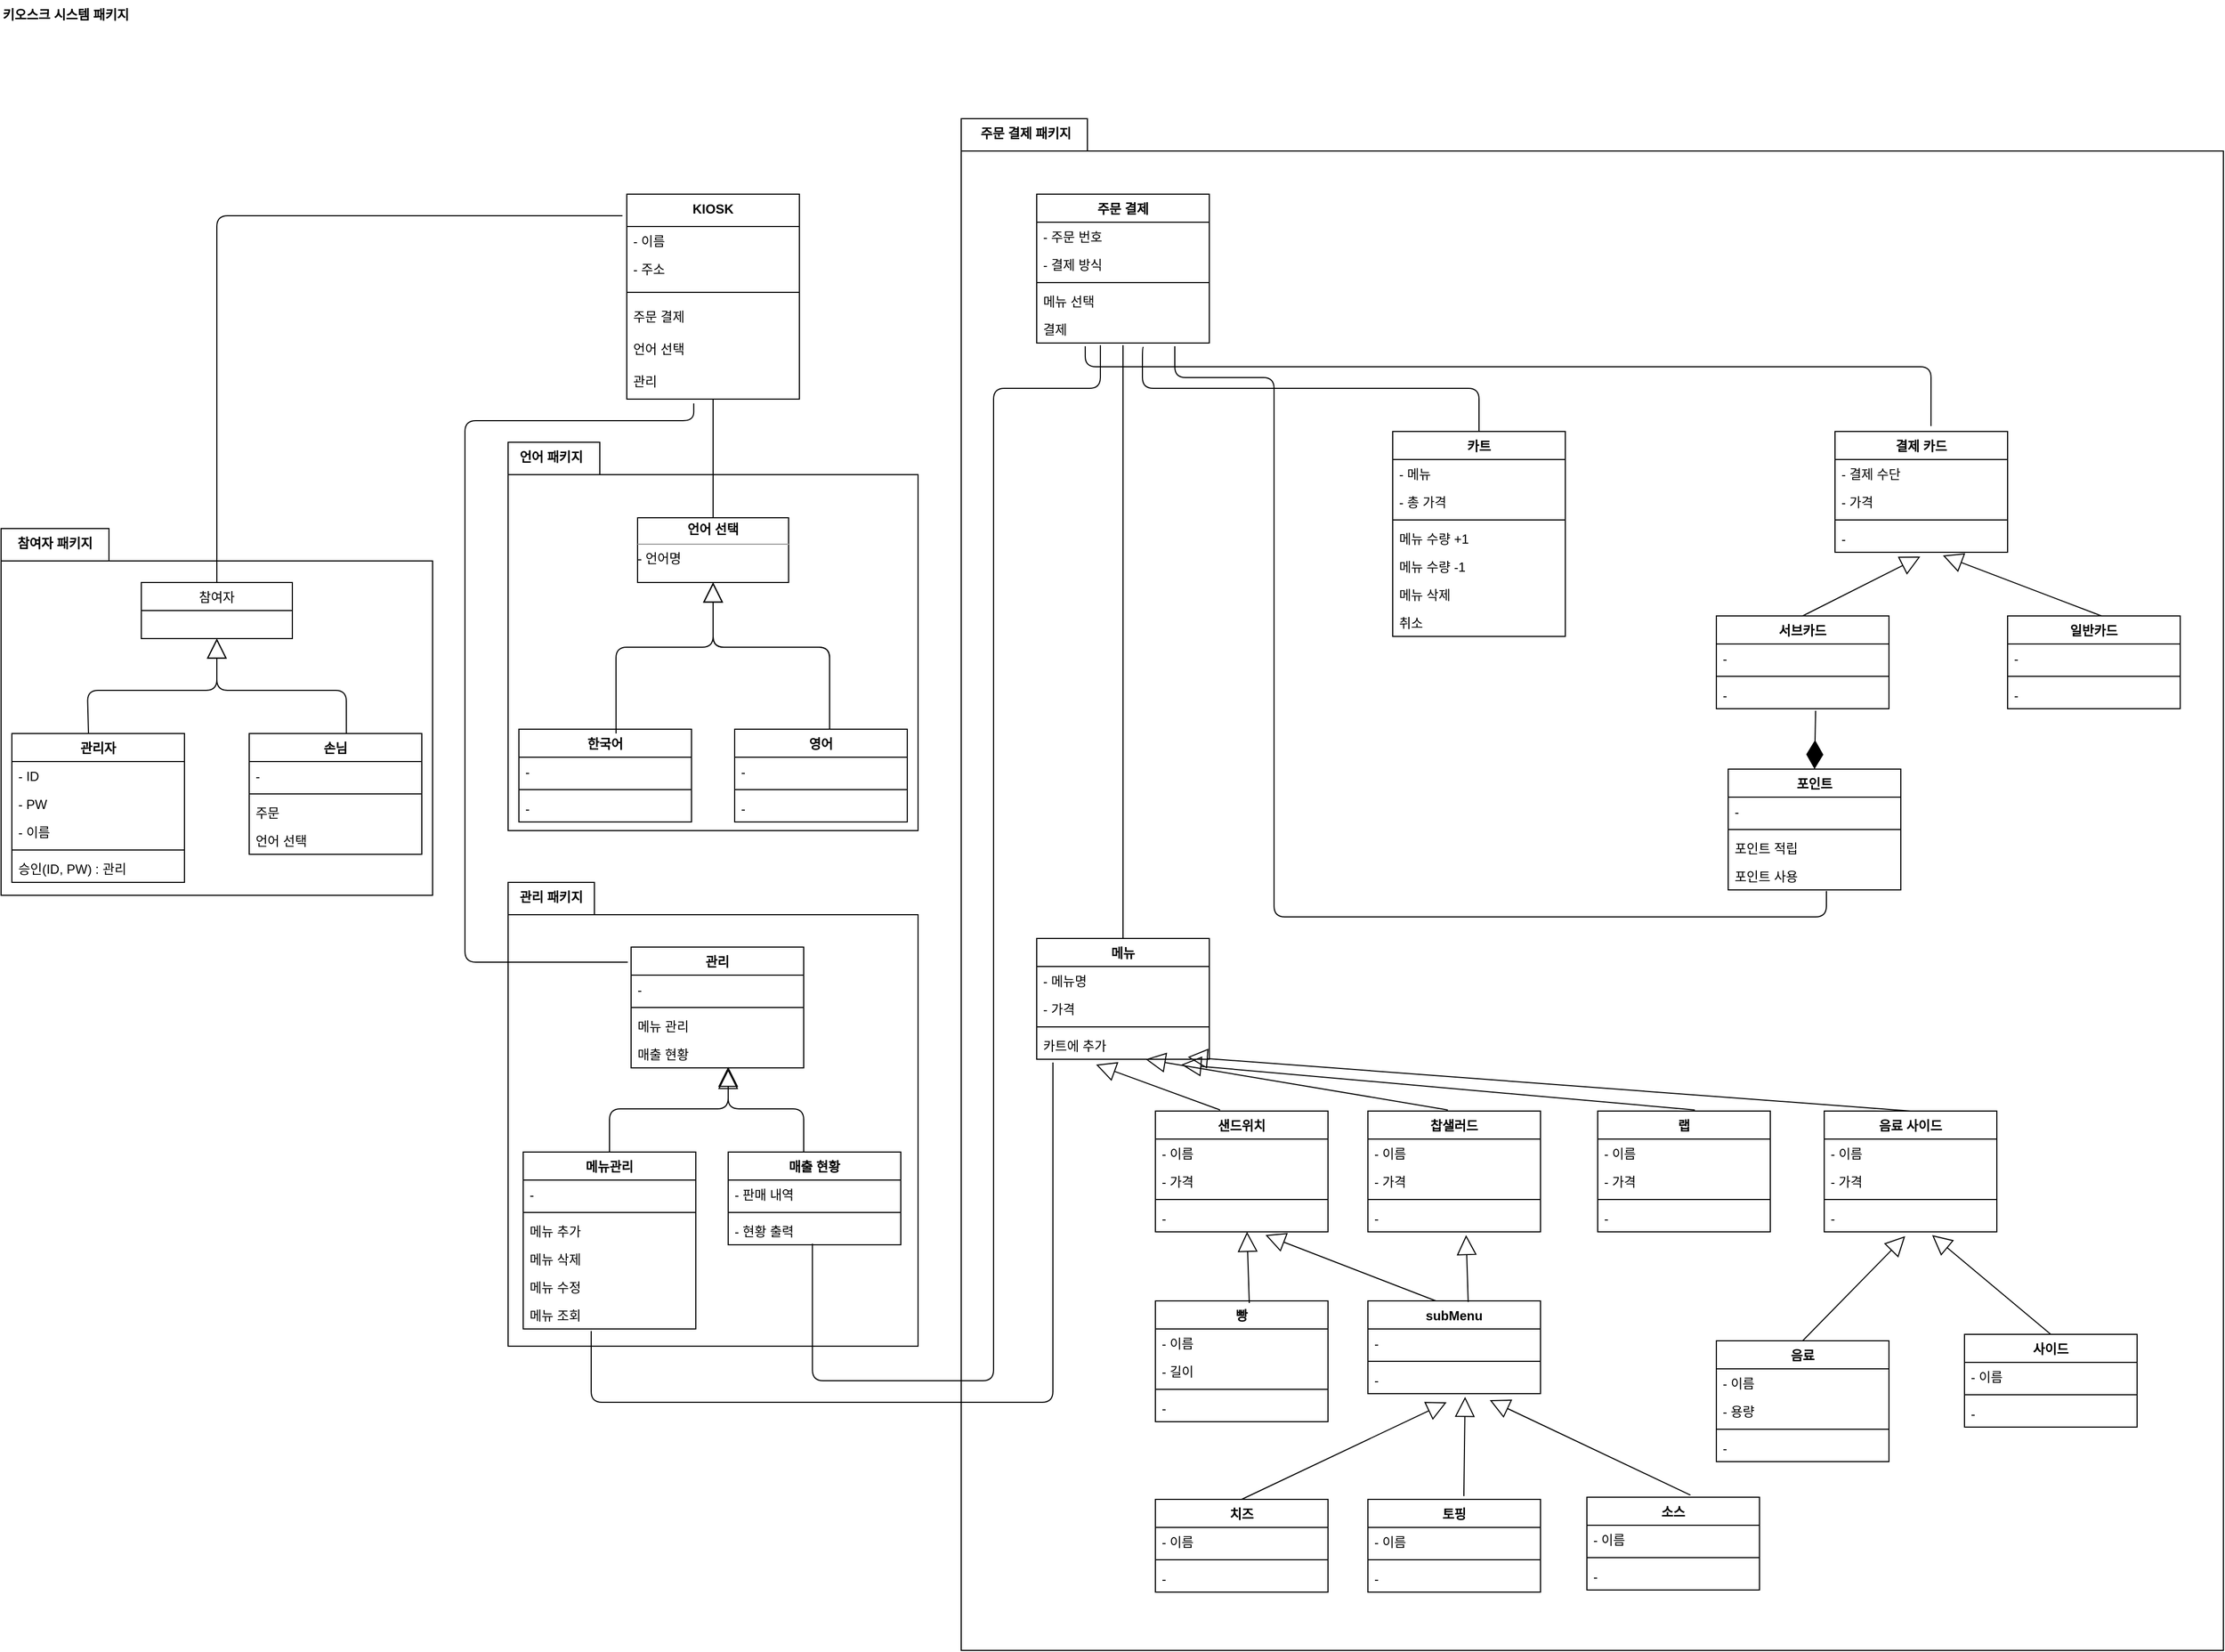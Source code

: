 <mxfile version="13.8.8" type="github">
  <diagram id="C5RBs43oDa-KdzZeNtuy" name="Page-1">
    <mxGraphModel dx="3253" dy="2527" grid="1" gridSize="10" guides="1" tooltips="1" connect="1" arrows="1" fold="1" page="1" pageScale="1" pageWidth="827" pageHeight="1169" math="0" shadow="0">
      <root>
        <mxCell id="WIyWlLk6GJQsqaUBKTNV-0" />
        <mxCell id="WIyWlLk6GJQsqaUBKTNV-1" parent="WIyWlLk6GJQsqaUBKTNV-0" />
        <mxCell id="yuEU6Taa_u60sKVBq3v5-282" value="" style="shape=folder;fontStyle=1;spacingTop=10;tabWidth=100;tabHeight=30;tabPosition=left;html=1;" vertex="1" parent="WIyWlLk6GJQsqaUBKTNV-1">
          <mxGeometry x="450" y="-130" width="1170" height="1420" as="geometry" />
        </mxCell>
        <mxCell id="yuEU6Taa_u60sKVBq3v5-126" value="" style="shape=folder;fontStyle=1;spacingTop=10;tabWidth=80;tabHeight=30;tabPosition=left;html=1;" vertex="1" parent="WIyWlLk6GJQsqaUBKTNV-1">
          <mxGeometry x="30" y="578" width="380" height="430" as="geometry" />
        </mxCell>
        <mxCell id="yuEU6Taa_u60sKVBq3v5-75" value="" style="shape=folder;fontStyle=1;spacingTop=10;tabWidth=85;tabHeight=30;tabPosition=left;html=1;" vertex="1" parent="WIyWlLk6GJQsqaUBKTNV-1">
          <mxGeometry x="30" y="170" width="380" height="360" as="geometry" />
        </mxCell>
        <object label="" id="yuEU6Taa_u60sKVBq3v5-47">
          <mxCell style="shape=folder;fontStyle=1;spacingTop=10;tabWidth=100;tabHeight=30;tabPosition=left;html=1;" vertex="1" parent="WIyWlLk6GJQsqaUBKTNV-1">
            <mxGeometry x="-440" y="250" width="400" height="340" as="geometry" />
          </mxCell>
        </object>
        <mxCell id="yuEU6Taa_u60sKVBq3v5-1" value="KIOSK" style="swimlane;fontStyle=1;align=center;verticalAlign=top;childLayout=stackLayout;horizontal=1;startSize=30;horizontalStack=0;resizeParent=1;resizeParentMax=0;resizeLast=0;collapsible=1;marginBottom=0;" vertex="1" parent="WIyWlLk6GJQsqaUBKTNV-1">
          <mxGeometry x="140" y="-60" width="160" height="190" as="geometry" />
        </mxCell>
        <mxCell id="yuEU6Taa_u60sKVBq3v5-2" value="- 이름" style="text;strokeColor=none;fillColor=none;align=left;verticalAlign=top;spacingLeft=4;spacingRight=4;overflow=hidden;rotatable=0;points=[[0,0.5],[1,0.5]];portConstraint=eastwest;" vertex="1" parent="yuEU6Taa_u60sKVBq3v5-1">
          <mxGeometry y="30" width="160" height="26" as="geometry" />
        </mxCell>
        <mxCell id="yuEU6Taa_u60sKVBq3v5-6" value="- 주소" style="text;strokeColor=none;fillColor=none;align=left;verticalAlign=top;spacingLeft=4;spacingRight=4;overflow=hidden;rotatable=0;points=[[0,0.5],[1,0.5]];portConstraint=eastwest;" vertex="1" parent="yuEU6Taa_u60sKVBq3v5-1">
          <mxGeometry y="56" width="160" height="26" as="geometry" />
        </mxCell>
        <mxCell id="yuEU6Taa_u60sKVBq3v5-3" value="" style="line;strokeWidth=1;fillColor=none;align=left;verticalAlign=middle;spacingTop=-1;spacingLeft=3;spacingRight=3;rotatable=0;labelPosition=right;points=[];portConstraint=eastwest;" vertex="1" parent="yuEU6Taa_u60sKVBq3v5-1">
          <mxGeometry y="82" width="160" height="18" as="geometry" />
        </mxCell>
        <mxCell id="yuEU6Taa_u60sKVBq3v5-4" value="주문 결제" style="text;strokeColor=none;fillColor=none;align=left;verticalAlign=top;spacingLeft=4;spacingRight=4;overflow=hidden;rotatable=0;points=[[0,0.5],[1,0.5]];portConstraint=eastwest;" vertex="1" parent="yuEU6Taa_u60sKVBq3v5-1">
          <mxGeometry y="100" width="160" height="30" as="geometry" />
        </mxCell>
        <mxCell id="yuEU6Taa_u60sKVBq3v5-7" value="언어 선택" style="text;strokeColor=none;fillColor=none;align=left;verticalAlign=top;spacingLeft=4;spacingRight=4;overflow=hidden;rotatable=0;points=[[0,0.5],[1,0.5]];portConstraint=eastwest;" vertex="1" parent="yuEU6Taa_u60sKVBq3v5-1">
          <mxGeometry y="130" width="160" height="30" as="geometry" />
        </mxCell>
        <mxCell id="yuEU6Taa_u60sKVBq3v5-8" value="관리" style="text;strokeColor=none;fillColor=none;align=left;verticalAlign=top;spacingLeft=4;spacingRight=4;overflow=hidden;rotatable=0;points=[[0,0.5],[1,0.5]];portConstraint=eastwest;" vertex="1" parent="yuEU6Taa_u60sKVBq3v5-1">
          <mxGeometry y="160" width="160" height="30" as="geometry" />
        </mxCell>
        <mxCell id="yuEU6Taa_u60sKVBq3v5-9" value="참여자" style="swimlane;fontStyle=0;childLayout=stackLayout;horizontal=1;startSize=26;fillColor=none;horizontalStack=0;resizeParent=1;resizeParentMax=0;resizeLast=0;collapsible=1;marginBottom=0;" vertex="1" parent="WIyWlLk6GJQsqaUBKTNV-1">
          <mxGeometry x="-310" y="300" width="140" height="52" as="geometry" />
        </mxCell>
        <mxCell id="yuEU6Taa_u60sKVBq3v5-17" value="관리자" style="swimlane;fontStyle=1;align=center;verticalAlign=top;childLayout=stackLayout;horizontal=1;startSize=26;horizontalStack=0;resizeParent=1;resizeParentMax=0;resizeLast=0;collapsible=1;marginBottom=0;" vertex="1" parent="WIyWlLk6GJQsqaUBKTNV-1">
          <mxGeometry x="-430" y="440" width="160" height="138" as="geometry" />
        </mxCell>
        <mxCell id="yuEU6Taa_u60sKVBq3v5-18" value="- ID" style="text;strokeColor=none;fillColor=none;align=left;verticalAlign=top;spacingLeft=4;spacingRight=4;overflow=hidden;rotatable=0;points=[[0,0.5],[1,0.5]];portConstraint=eastwest;" vertex="1" parent="yuEU6Taa_u60sKVBq3v5-17">
          <mxGeometry y="26" width="160" height="26" as="geometry" />
        </mxCell>
        <mxCell id="yuEU6Taa_u60sKVBq3v5-21" value="- PW" style="text;strokeColor=none;fillColor=none;align=left;verticalAlign=top;spacingLeft=4;spacingRight=4;overflow=hidden;rotatable=0;points=[[0,0.5],[1,0.5]];portConstraint=eastwest;" vertex="1" parent="yuEU6Taa_u60sKVBq3v5-17">
          <mxGeometry y="52" width="160" height="26" as="geometry" />
        </mxCell>
        <mxCell id="yuEU6Taa_u60sKVBq3v5-22" value="- 이름" style="text;strokeColor=none;fillColor=none;align=left;verticalAlign=top;spacingLeft=4;spacingRight=4;overflow=hidden;rotatable=0;points=[[0,0.5],[1,0.5]];portConstraint=eastwest;" vertex="1" parent="yuEU6Taa_u60sKVBq3v5-17">
          <mxGeometry y="78" width="160" height="26" as="geometry" />
        </mxCell>
        <mxCell id="yuEU6Taa_u60sKVBq3v5-19" value="" style="line;strokeWidth=1;fillColor=none;align=left;verticalAlign=middle;spacingTop=-1;spacingLeft=3;spacingRight=3;rotatable=0;labelPosition=right;points=[];portConstraint=eastwest;" vertex="1" parent="yuEU6Taa_u60sKVBq3v5-17">
          <mxGeometry y="104" width="160" height="8" as="geometry" />
        </mxCell>
        <mxCell id="yuEU6Taa_u60sKVBq3v5-20" value="승인(ID, PW) : 관리" style="text;strokeColor=none;fillColor=none;align=left;verticalAlign=top;spacingLeft=4;spacingRight=4;overflow=hidden;rotatable=0;points=[[0,0.5],[1,0.5]];portConstraint=eastwest;" vertex="1" parent="yuEU6Taa_u60sKVBq3v5-17">
          <mxGeometry y="112" width="160" height="26" as="geometry" />
        </mxCell>
        <mxCell id="yuEU6Taa_u60sKVBq3v5-25" value="손님" style="swimlane;fontStyle=1;align=center;verticalAlign=top;childLayout=stackLayout;horizontal=1;startSize=26;horizontalStack=0;resizeParent=1;resizeParentMax=0;resizeLast=0;collapsible=1;marginBottom=0;" vertex="1" parent="WIyWlLk6GJQsqaUBKTNV-1">
          <mxGeometry x="-210" y="440" width="160" height="112" as="geometry" />
        </mxCell>
        <mxCell id="yuEU6Taa_u60sKVBq3v5-26" value="-" style="text;strokeColor=none;fillColor=none;align=left;verticalAlign=top;spacingLeft=4;spacingRight=4;overflow=hidden;rotatable=0;points=[[0,0.5],[1,0.5]];portConstraint=eastwest;" vertex="1" parent="yuEU6Taa_u60sKVBq3v5-25">
          <mxGeometry y="26" width="160" height="26" as="geometry" />
        </mxCell>
        <mxCell id="yuEU6Taa_u60sKVBq3v5-27" value="" style="line;strokeWidth=1;fillColor=none;align=left;verticalAlign=middle;spacingTop=-1;spacingLeft=3;spacingRight=3;rotatable=0;labelPosition=right;points=[];portConstraint=eastwest;" vertex="1" parent="yuEU6Taa_u60sKVBq3v5-25">
          <mxGeometry y="52" width="160" height="8" as="geometry" />
        </mxCell>
        <mxCell id="yuEU6Taa_u60sKVBq3v5-28" value="주문" style="text;strokeColor=none;fillColor=none;align=left;verticalAlign=top;spacingLeft=4;spacingRight=4;overflow=hidden;rotatable=0;points=[[0,0.5],[1,0.5]];portConstraint=eastwest;" vertex="1" parent="yuEU6Taa_u60sKVBq3v5-25">
          <mxGeometry y="60" width="160" height="26" as="geometry" />
        </mxCell>
        <mxCell id="yuEU6Taa_u60sKVBq3v5-29" value="언어 선택" style="text;strokeColor=none;fillColor=none;align=left;verticalAlign=top;spacingLeft=4;spacingRight=4;overflow=hidden;rotatable=0;points=[[0,0.5],[1,0.5]];portConstraint=eastwest;" vertex="1" parent="yuEU6Taa_u60sKVBq3v5-25">
          <mxGeometry y="86" width="160" height="26" as="geometry" />
        </mxCell>
        <mxCell id="yuEU6Taa_u60sKVBq3v5-33" value="" style="endArrow=block;endSize=16;endFill=0;html=1;exitX=0.444;exitY=0;exitDx=0;exitDy=0;exitPerimeter=0;" edge="1" parent="WIyWlLk6GJQsqaUBKTNV-1" source="yuEU6Taa_u60sKVBq3v5-17">
          <mxGeometry x="-0.615" y="-32" width="160" relative="1" as="geometry">
            <mxPoint x="-240" y="400" as="sourcePoint" />
            <mxPoint x="-240" y="352" as="targetPoint" />
            <Array as="points">
              <mxPoint x="-360" y="400" />
              <mxPoint x="-240" y="400" />
            </Array>
            <mxPoint x="10" y="-62" as="offset" />
          </mxGeometry>
        </mxCell>
        <mxCell id="yuEU6Taa_u60sKVBq3v5-38" value="" style="endArrow=block;endSize=16;endFill=0;html=1;exitX=0.563;exitY=0;exitDx=0;exitDy=0;exitPerimeter=0;" edge="1" parent="WIyWlLk6GJQsqaUBKTNV-1" source="yuEU6Taa_u60sKVBq3v5-25">
          <mxGeometry x="-0.615" y="-45" width="160" relative="1" as="geometry">
            <mxPoint x="-250" y="402" as="sourcePoint" />
            <mxPoint x="-240" y="352" as="targetPoint" />
            <Array as="points">
              <mxPoint x="-120" y="400" />
              <mxPoint x="-240" y="400" />
              <mxPoint x="-240" y="372" />
            </Array>
            <mxPoint x="20" y="5" as="offset" />
          </mxGeometry>
        </mxCell>
        <mxCell id="yuEU6Taa_u60sKVBq3v5-49" value="참여자 패키지" style="text;align=center;fontStyle=1;verticalAlign=middle;spacingLeft=3;spacingRight=3;strokeColor=none;rotatable=0;points=[[0,0.5],[1,0.5]];portConstraint=eastwest;" vertex="1" parent="WIyWlLk6GJQsqaUBKTNV-1">
          <mxGeometry x="-430" y="250" width="80" height="26" as="geometry" />
        </mxCell>
        <mxCell id="yuEU6Taa_u60sKVBq3v5-53" value="&lt;p style=&quot;margin: 0px ; margin-top: 4px ; text-align: center&quot;&gt;&lt;b&gt;언어 선택&lt;/b&gt;&lt;/p&gt;&lt;hr size=&quot;1&quot;&gt;&lt;div style=&quot;height: 2px&quot;&gt;- 언어명&lt;/div&gt;" style="verticalAlign=top;align=left;overflow=fill;fontSize=12;fontFamily=Helvetica;html=1;" vertex="1" parent="WIyWlLk6GJQsqaUBKTNV-1">
          <mxGeometry x="150" y="240" width="140" height="60" as="geometry" />
        </mxCell>
        <mxCell id="yuEU6Taa_u60sKVBq3v5-59" value="" style="endArrow=none;html=1;edgeStyle=orthogonalEdgeStyle;exitX=0.5;exitY=0;exitDx=0;exitDy=0;" edge="1" parent="WIyWlLk6GJQsqaUBKTNV-1" source="yuEU6Taa_u60sKVBq3v5-53" target="yuEU6Taa_u60sKVBq3v5-8">
          <mxGeometry relative="1" as="geometry">
            <mxPoint x="180" y="220" as="sourcePoint" />
            <mxPoint x="218" y="140" as="targetPoint" />
            <Array as="points">
              <mxPoint x="220" y="210" />
              <mxPoint x="220" y="210" />
            </Array>
          </mxGeometry>
        </mxCell>
        <mxCell id="yuEU6Taa_u60sKVBq3v5-62" value="" style="endArrow=none;html=1;edgeStyle=orthogonalEdgeStyle;exitX=0.5;exitY=0;exitDx=0;exitDy=0;entryX=-0.025;entryY=0.105;entryDx=0;entryDy=0;entryPerimeter=0;" edge="1" parent="WIyWlLk6GJQsqaUBKTNV-1" source="yuEU6Taa_u60sKVBq3v5-9" target="yuEU6Taa_u60sKVBq3v5-1">
          <mxGeometry relative="1" as="geometry">
            <mxPoint x="-240" y="40" as="sourcePoint" />
            <mxPoint x="90" y="40" as="targetPoint" />
            <Array as="points">
              <mxPoint x="-240" y="-40" />
            </Array>
          </mxGeometry>
        </mxCell>
        <mxCell id="yuEU6Taa_u60sKVBq3v5-65" value="한국어" style="swimlane;fontStyle=1;align=center;verticalAlign=top;childLayout=stackLayout;horizontal=1;startSize=26;horizontalStack=0;resizeParent=1;resizeParentMax=0;resizeLast=0;collapsible=1;marginBottom=0;" vertex="1" parent="WIyWlLk6GJQsqaUBKTNV-1">
          <mxGeometry x="40" y="436" width="160" height="86" as="geometry" />
        </mxCell>
        <mxCell id="yuEU6Taa_u60sKVBq3v5-66" value="-" style="text;strokeColor=none;fillColor=none;align=left;verticalAlign=top;spacingLeft=4;spacingRight=4;overflow=hidden;rotatable=0;points=[[0,0.5],[1,0.5]];portConstraint=eastwest;" vertex="1" parent="yuEU6Taa_u60sKVBq3v5-65">
          <mxGeometry y="26" width="160" height="26" as="geometry" />
        </mxCell>
        <mxCell id="yuEU6Taa_u60sKVBq3v5-67" value="" style="line;strokeWidth=1;fillColor=none;align=left;verticalAlign=middle;spacingTop=-1;spacingLeft=3;spacingRight=3;rotatable=0;labelPosition=right;points=[];portConstraint=eastwest;" vertex="1" parent="yuEU6Taa_u60sKVBq3v5-65">
          <mxGeometry y="52" width="160" height="8" as="geometry" />
        </mxCell>
        <mxCell id="yuEU6Taa_u60sKVBq3v5-68" value="-" style="text;strokeColor=none;fillColor=none;align=left;verticalAlign=top;spacingLeft=4;spacingRight=4;overflow=hidden;rotatable=0;points=[[0,0.5],[1,0.5]];portConstraint=eastwest;" vertex="1" parent="yuEU6Taa_u60sKVBq3v5-65">
          <mxGeometry y="60" width="160" height="26" as="geometry" />
        </mxCell>
        <mxCell id="yuEU6Taa_u60sKVBq3v5-69" value="영어" style="swimlane;fontStyle=1;align=center;verticalAlign=top;childLayout=stackLayout;horizontal=1;startSize=26;horizontalStack=0;resizeParent=1;resizeParentMax=0;resizeLast=0;collapsible=1;marginBottom=0;" vertex="1" parent="WIyWlLk6GJQsqaUBKTNV-1">
          <mxGeometry x="240" y="436" width="160" height="86" as="geometry" />
        </mxCell>
        <mxCell id="yuEU6Taa_u60sKVBq3v5-70" value="-" style="text;strokeColor=none;fillColor=none;align=left;verticalAlign=top;spacingLeft=4;spacingRight=4;overflow=hidden;rotatable=0;points=[[0,0.5],[1,0.5]];portConstraint=eastwest;" vertex="1" parent="yuEU6Taa_u60sKVBq3v5-69">
          <mxGeometry y="26" width="160" height="26" as="geometry" />
        </mxCell>
        <mxCell id="yuEU6Taa_u60sKVBq3v5-71" value="" style="line;strokeWidth=1;fillColor=none;align=left;verticalAlign=middle;spacingTop=-1;spacingLeft=3;spacingRight=3;rotatable=0;labelPosition=right;points=[];portConstraint=eastwest;" vertex="1" parent="yuEU6Taa_u60sKVBq3v5-69">
          <mxGeometry y="52" width="160" height="8" as="geometry" />
        </mxCell>
        <mxCell id="yuEU6Taa_u60sKVBq3v5-72" value="-" style="text;strokeColor=none;fillColor=none;align=left;verticalAlign=top;spacingLeft=4;spacingRight=4;overflow=hidden;rotatable=0;points=[[0,0.5],[1,0.5]];portConstraint=eastwest;" vertex="1" parent="yuEU6Taa_u60sKVBq3v5-69">
          <mxGeometry y="60" width="160" height="26" as="geometry" />
        </mxCell>
        <mxCell id="yuEU6Taa_u60sKVBq3v5-73" value="" style="endArrow=block;endSize=16;endFill=0;html=1;entryX=0.5;entryY=1;entryDx=0;entryDy=0;exitX=0.563;exitY=0.047;exitDx=0;exitDy=0;exitPerimeter=0;" edge="1" parent="WIyWlLk6GJQsqaUBKTNV-1" source="yuEU6Taa_u60sKVBq3v5-65" target="yuEU6Taa_u60sKVBq3v5-53">
          <mxGeometry x="-0.333" y="-80" width="160" relative="1" as="geometry">
            <mxPoint x="130" y="430" as="sourcePoint" />
            <mxPoint x="260" y="390" as="targetPoint" />
            <Array as="points">
              <mxPoint x="130" y="360" />
              <mxPoint x="220" y="360" />
            </Array>
            <mxPoint as="offset" />
          </mxGeometry>
        </mxCell>
        <mxCell id="yuEU6Taa_u60sKVBq3v5-74" value="" style="endArrow=block;endSize=16;endFill=0;html=1;exitX=0.55;exitY=0;exitDx=0;exitDy=0;exitPerimeter=0;entryX=0.5;entryY=1;entryDx=0;entryDy=0;" edge="1" parent="WIyWlLk6GJQsqaUBKTNV-1" source="yuEU6Taa_u60sKVBq3v5-69" target="yuEU6Taa_u60sKVBq3v5-53">
          <mxGeometry y="50" width="160" relative="1" as="geometry">
            <mxPoint x="334" y="350" as="sourcePoint" />
            <mxPoint x="494" y="350" as="targetPoint" />
            <Array as="points">
              <mxPoint x="328" y="360" />
              <mxPoint x="220" y="360" />
            </Array>
            <mxPoint as="offset" />
          </mxGeometry>
        </mxCell>
        <mxCell id="yuEU6Taa_u60sKVBq3v5-78" value="언어 패키지" style="text;align=center;fontStyle=1;verticalAlign=middle;spacingLeft=3;spacingRight=3;strokeColor=none;rotatable=0;points=[[0,0.5],[1,0.5]];portConstraint=eastwest;" vertex="1" parent="WIyWlLk6GJQsqaUBKTNV-1">
          <mxGeometry x="30" y="170" width="80" height="26" as="geometry" />
        </mxCell>
        <mxCell id="yuEU6Taa_u60sKVBq3v5-79" value="관리" style="swimlane;fontStyle=1;align=center;verticalAlign=top;childLayout=stackLayout;horizontal=1;startSize=26;horizontalStack=0;resizeParent=1;resizeParentMax=0;resizeLast=0;collapsible=1;marginBottom=0;" vertex="1" parent="WIyWlLk6GJQsqaUBKTNV-1">
          <mxGeometry x="144" y="638" width="160" height="112" as="geometry" />
        </mxCell>
        <mxCell id="yuEU6Taa_u60sKVBq3v5-80" value="-" style="text;strokeColor=none;fillColor=none;align=left;verticalAlign=top;spacingLeft=4;spacingRight=4;overflow=hidden;rotatable=0;points=[[0,0.5],[1,0.5]];portConstraint=eastwest;" vertex="1" parent="yuEU6Taa_u60sKVBq3v5-79">
          <mxGeometry y="26" width="160" height="26" as="geometry" />
        </mxCell>
        <mxCell id="yuEU6Taa_u60sKVBq3v5-81" value="" style="line;strokeWidth=1;fillColor=none;align=left;verticalAlign=middle;spacingTop=-1;spacingLeft=3;spacingRight=3;rotatable=0;labelPosition=right;points=[];portConstraint=eastwest;" vertex="1" parent="yuEU6Taa_u60sKVBq3v5-79">
          <mxGeometry y="52" width="160" height="8" as="geometry" />
        </mxCell>
        <mxCell id="yuEU6Taa_u60sKVBq3v5-82" value="메뉴 관리" style="text;strokeColor=none;fillColor=none;align=left;verticalAlign=top;spacingLeft=4;spacingRight=4;overflow=hidden;rotatable=0;points=[[0,0.5],[1,0.5]];portConstraint=eastwest;" vertex="1" parent="yuEU6Taa_u60sKVBq3v5-79">
          <mxGeometry y="60" width="160" height="26" as="geometry" />
        </mxCell>
        <mxCell id="yuEU6Taa_u60sKVBq3v5-83" value="매출 현황" style="text;strokeColor=none;fillColor=none;align=left;verticalAlign=top;spacingLeft=4;spacingRight=4;overflow=hidden;rotatable=0;points=[[0,0.5],[1,0.5]];portConstraint=eastwest;" vertex="1" parent="yuEU6Taa_u60sKVBq3v5-79">
          <mxGeometry y="86" width="160" height="26" as="geometry" />
        </mxCell>
        <mxCell id="yuEU6Taa_u60sKVBq3v5-105" value="" style="endArrow=block;endSize=16;endFill=0;html=1;exitX=0.5;exitY=0;exitDx=0;exitDy=0;" edge="1" parent="yuEU6Taa_u60sKVBq3v5-79" source="yuEU6Taa_u60sKVBq3v5-84">
          <mxGeometry x="0.458" y="-34" width="160" relative="1" as="geometry">
            <mxPoint x="-70" y="111" as="sourcePoint" />
            <mxPoint x="90" y="111" as="targetPoint" />
            <Array as="points">
              <mxPoint x="-20" y="150" />
              <mxPoint x="40" y="150" />
              <mxPoint x="90" y="150" />
            </Array>
            <mxPoint as="offset" />
          </mxGeometry>
        </mxCell>
        <mxCell id="yuEU6Taa_u60sKVBq3v5-84" value="메뉴관리" style="swimlane;fontStyle=1;align=center;verticalAlign=top;childLayout=stackLayout;horizontal=1;startSize=26;horizontalStack=0;resizeParent=1;resizeParentMax=0;resizeLast=0;collapsible=1;marginBottom=0;" vertex="1" parent="WIyWlLk6GJQsqaUBKTNV-1">
          <mxGeometry x="44" y="828" width="160" height="164" as="geometry" />
        </mxCell>
        <mxCell id="yuEU6Taa_u60sKVBq3v5-85" value="-" style="text;strokeColor=none;fillColor=none;align=left;verticalAlign=top;spacingLeft=4;spacingRight=4;overflow=hidden;rotatable=0;points=[[0,0.5],[1,0.5]];portConstraint=eastwest;" vertex="1" parent="yuEU6Taa_u60sKVBq3v5-84">
          <mxGeometry y="26" width="160" height="26" as="geometry" />
        </mxCell>
        <mxCell id="yuEU6Taa_u60sKVBq3v5-86" value="" style="line;strokeWidth=1;fillColor=none;align=left;verticalAlign=middle;spacingTop=-1;spacingLeft=3;spacingRight=3;rotatable=0;labelPosition=right;points=[];portConstraint=eastwest;" vertex="1" parent="yuEU6Taa_u60sKVBq3v5-84">
          <mxGeometry y="52" width="160" height="8" as="geometry" />
        </mxCell>
        <mxCell id="yuEU6Taa_u60sKVBq3v5-87" value="메뉴 추가" style="text;strokeColor=none;fillColor=none;align=left;verticalAlign=top;spacingLeft=4;spacingRight=4;overflow=hidden;rotatable=0;points=[[0,0.5],[1,0.5]];portConstraint=eastwest;" vertex="1" parent="yuEU6Taa_u60sKVBq3v5-84">
          <mxGeometry y="60" width="160" height="26" as="geometry" />
        </mxCell>
        <mxCell id="yuEU6Taa_u60sKVBq3v5-88" value="메뉴 삭제" style="text;strokeColor=none;fillColor=none;align=left;verticalAlign=top;spacingLeft=4;spacingRight=4;overflow=hidden;rotatable=0;points=[[0,0.5],[1,0.5]];portConstraint=eastwest;" vertex="1" parent="yuEU6Taa_u60sKVBq3v5-84">
          <mxGeometry y="86" width="160" height="26" as="geometry" />
        </mxCell>
        <mxCell id="yuEU6Taa_u60sKVBq3v5-89" value="메뉴 수정" style="text;strokeColor=none;fillColor=none;align=left;verticalAlign=top;spacingLeft=4;spacingRight=4;overflow=hidden;rotatable=0;points=[[0,0.5],[1,0.5]];portConstraint=eastwest;" vertex="1" parent="yuEU6Taa_u60sKVBq3v5-84">
          <mxGeometry y="112" width="160" height="26" as="geometry" />
        </mxCell>
        <mxCell id="yuEU6Taa_u60sKVBq3v5-90" value="메뉴 조회" style="text;strokeColor=none;fillColor=none;align=left;verticalAlign=top;spacingLeft=4;spacingRight=4;overflow=hidden;rotatable=0;points=[[0,0.5],[1,0.5]];portConstraint=eastwest;" vertex="1" parent="yuEU6Taa_u60sKVBq3v5-84">
          <mxGeometry y="138" width="160" height="26" as="geometry" />
        </mxCell>
        <mxCell id="yuEU6Taa_u60sKVBq3v5-91" value="매출 현황" style="swimlane;fontStyle=1;align=center;verticalAlign=top;childLayout=stackLayout;horizontal=1;startSize=26;horizontalStack=0;resizeParent=1;resizeParentMax=0;resizeLast=0;collapsible=1;marginBottom=0;" vertex="1" parent="WIyWlLk6GJQsqaUBKTNV-1">
          <mxGeometry x="234" y="828" width="160" height="86" as="geometry" />
        </mxCell>
        <mxCell id="yuEU6Taa_u60sKVBq3v5-92" value="- 판매 내역" style="text;strokeColor=none;fillColor=none;align=left;verticalAlign=top;spacingLeft=4;spacingRight=4;overflow=hidden;rotatable=0;points=[[0,0.5],[1,0.5]];portConstraint=eastwest;" vertex="1" parent="yuEU6Taa_u60sKVBq3v5-91">
          <mxGeometry y="26" width="160" height="26" as="geometry" />
        </mxCell>
        <mxCell id="yuEU6Taa_u60sKVBq3v5-93" value="" style="line;strokeWidth=1;fillColor=none;align=left;verticalAlign=middle;spacingTop=-1;spacingLeft=3;spacingRight=3;rotatable=0;labelPosition=right;points=[];portConstraint=eastwest;" vertex="1" parent="yuEU6Taa_u60sKVBq3v5-91">
          <mxGeometry y="52" width="160" height="8" as="geometry" />
        </mxCell>
        <mxCell id="yuEU6Taa_u60sKVBq3v5-94" value="- 현황 출력" style="text;strokeColor=none;fillColor=none;align=left;verticalAlign=top;spacingLeft=4;spacingRight=4;overflow=hidden;rotatable=0;points=[[0,0.5],[1,0.5]];portConstraint=eastwest;" vertex="1" parent="yuEU6Taa_u60sKVBq3v5-91">
          <mxGeometry y="60" width="160" height="26" as="geometry" />
        </mxCell>
        <mxCell id="yuEU6Taa_u60sKVBq3v5-95" value="" style="endArrow=block;endSize=16;endFill=0;html=1;exitX=0.55;exitY=0;exitDx=0;exitDy=0;exitPerimeter=0;entryX=0.5;entryY=1;entryDx=0;entryDy=0;" edge="1" parent="WIyWlLk6GJQsqaUBKTNV-1" source="yuEU6Taa_u60sKVBq3v5-69" target="yuEU6Taa_u60sKVBq3v5-53">
          <mxGeometry y="50" width="160" relative="1" as="geometry">
            <mxPoint x="328" y="436" as="sourcePoint" />
            <mxPoint x="220" y="300" as="targetPoint" />
            <Array as="points">
              <mxPoint x="328" y="360" />
              <mxPoint x="220" y="360" />
              <mxPoint x="220" y="330" />
            </Array>
            <mxPoint as="offset" />
          </mxGeometry>
        </mxCell>
        <mxCell id="yuEU6Taa_u60sKVBq3v5-124" value="" style="endArrow=block;endSize=16;endFill=0;html=1;" edge="1" parent="WIyWlLk6GJQsqaUBKTNV-1">
          <mxGeometry x="-0.456" y="-221" width="160" relative="1" as="geometry">
            <mxPoint x="304" y="828" as="sourcePoint" />
            <mxPoint x="234" y="751" as="targetPoint" />
            <Array as="points">
              <mxPoint x="304" y="788" />
              <mxPoint x="234" y="788" />
            </Array>
            <mxPoint x="220" y="201" as="offset" />
          </mxGeometry>
        </mxCell>
        <mxCell id="yuEU6Taa_u60sKVBq3v5-140" value="관리 패키지" style="text;align=center;fontStyle=1;verticalAlign=middle;spacingLeft=3;spacingRight=3;strokeColor=none;rotatable=0;points=[[0,0.5],[1,0.5]];portConstraint=eastwest;" vertex="1" parent="WIyWlLk6GJQsqaUBKTNV-1">
          <mxGeometry x="30" y="578" width="80" height="26" as="geometry" />
        </mxCell>
        <mxCell id="yuEU6Taa_u60sKVBq3v5-148" value="" style="endArrow=none;html=1;edgeStyle=orthogonalEdgeStyle;entryX=-0.019;entryY=0.125;entryDx=0;entryDy=0;entryPerimeter=0;exitX=0.388;exitY=1.133;exitDx=0;exitDy=0;exitPerimeter=0;" edge="1" parent="WIyWlLk6GJQsqaUBKTNV-1" source="yuEU6Taa_u60sKVBq3v5-8" target="yuEU6Taa_u60sKVBq3v5-79">
          <mxGeometry relative="1" as="geometry">
            <mxPoint x="200" y="150" as="sourcePoint" />
            <mxPoint x="10" y="660" as="targetPoint" />
            <Array as="points">
              <mxPoint x="202" y="150" />
              <mxPoint x="-10" y="150" />
              <mxPoint x="-10" y="652" />
            </Array>
          </mxGeometry>
        </mxCell>
        <mxCell id="yuEU6Taa_u60sKVBq3v5-151" value="주문 결제" style="swimlane;fontStyle=1;align=center;verticalAlign=top;childLayout=stackLayout;horizontal=1;startSize=26;horizontalStack=0;resizeParent=1;resizeParentMax=0;resizeLast=0;collapsible=1;marginBottom=0;" vertex="1" parent="WIyWlLk6GJQsqaUBKTNV-1">
          <mxGeometry x="520" y="-60" width="160" height="138" as="geometry" />
        </mxCell>
        <mxCell id="yuEU6Taa_u60sKVBq3v5-155" value="- 주문 번호" style="text;strokeColor=none;fillColor=none;align=left;verticalAlign=top;spacingLeft=4;spacingRight=4;overflow=hidden;rotatable=0;points=[[0,0.5],[1,0.5]];portConstraint=eastwest;" vertex="1" parent="yuEU6Taa_u60sKVBq3v5-151">
          <mxGeometry y="26" width="160" height="26" as="geometry" />
        </mxCell>
        <mxCell id="yuEU6Taa_u60sKVBq3v5-152" value="- 결제 방식" style="text;strokeColor=none;fillColor=none;align=left;verticalAlign=top;spacingLeft=4;spacingRight=4;overflow=hidden;rotatable=0;points=[[0,0.5],[1,0.5]];portConstraint=eastwest;" vertex="1" parent="yuEU6Taa_u60sKVBq3v5-151">
          <mxGeometry y="52" width="160" height="26" as="geometry" />
        </mxCell>
        <mxCell id="yuEU6Taa_u60sKVBq3v5-153" value="" style="line;strokeWidth=1;fillColor=none;align=left;verticalAlign=middle;spacingTop=-1;spacingLeft=3;spacingRight=3;rotatable=0;labelPosition=right;points=[];portConstraint=eastwest;" vertex="1" parent="yuEU6Taa_u60sKVBq3v5-151">
          <mxGeometry y="78" width="160" height="8" as="geometry" />
        </mxCell>
        <mxCell id="yuEU6Taa_u60sKVBq3v5-154" value="메뉴 선택" style="text;strokeColor=none;fillColor=none;align=left;verticalAlign=top;spacingLeft=4;spacingRight=4;overflow=hidden;rotatable=0;points=[[0,0.5],[1,0.5]];portConstraint=eastwest;" vertex="1" parent="yuEU6Taa_u60sKVBq3v5-151">
          <mxGeometry y="86" width="160" height="26" as="geometry" />
        </mxCell>
        <mxCell id="yuEU6Taa_u60sKVBq3v5-160" value="결제" style="text;strokeColor=none;fillColor=none;align=left;verticalAlign=top;spacingLeft=4;spacingRight=4;overflow=hidden;rotatable=0;points=[[0,0.5],[1,0.5]];portConstraint=eastwest;" vertex="1" parent="yuEU6Taa_u60sKVBq3v5-151">
          <mxGeometry y="112" width="160" height="26" as="geometry" />
        </mxCell>
        <mxCell id="yuEU6Taa_u60sKVBq3v5-161" value="카트" style="swimlane;fontStyle=1;align=center;verticalAlign=top;childLayout=stackLayout;horizontal=1;startSize=26;horizontalStack=0;resizeParent=1;resizeParentMax=0;resizeLast=0;collapsible=1;marginBottom=0;" vertex="1" parent="WIyWlLk6GJQsqaUBKTNV-1">
          <mxGeometry x="850" y="160" width="160" height="190" as="geometry" />
        </mxCell>
        <mxCell id="yuEU6Taa_u60sKVBq3v5-162" value="- 메뉴" style="text;strokeColor=none;fillColor=none;align=left;verticalAlign=top;spacingLeft=4;spacingRight=4;overflow=hidden;rotatable=0;points=[[0,0.5],[1,0.5]];portConstraint=eastwest;" vertex="1" parent="yuEU6Taa_u60sKVBq3v5-161">
          <mxGeometry y="26" width="160" height="26" as="geometry" />
        </mxCell>
        <mxCell id="yuEU6Taa_u60sKVBq3v5-170" value="- 총 가격" style="text;strokeColor=none;fillColor=none;align=left;verticalAlign=top;spacingLeft=4;spacingRight=4;overflow=hidden;rotatable=0;points=[[0,0.5],[1,0.5]];portConstraint=eastwest;" vertex="1" parent="yuEU6Taa_u60sKVBq3v5-161">
          <mxGeometry y="52" width="160" height="26" as="geometry" />
        </mxCell>
        <mxCell id="yuEU6Taa_u60sKVBq3v5-163" value="" style="line;strokeWidth=1;fillColor=none;align=left;verticalAlign=middle;spacingTop=-1;spacingLeft=3;spacingRight=3;rotatable=0;labelPosition=right;points=[];portConstraint=eastwest;" vertex="1" parent="yuEU6Taa_u60sKVBq3v5-161">
          <mxGeometry y="78" width="160" height="8" as="geometry" />
        </mxCell>
        <mxCell id="yuEU6Taa_u60sKVBq3v5-164" value="메뉴 수량 +1" style="text;strokeColor=none;fillColor=none;align=left;verticalAlign=top;spacingLeft=4;spacingRight=4;overflow=hidden;rotatable=0;points=[[0,0.5],[1,0.5]];portConstraint=eastwest;" vertex="1" parent="yuEU6Taa_u60sKVBq3v5-161">
          <mxGeometry y="86" width="160" height="26" as="geometry" />
        </mxCell>
        <mxCell id="yuEU6Taa_u60sKVBq3v5-171" value="메뉴 수량 -1" style="text;strokeColor=none;fillColor=none;align=left;verticalAlign=top;spacingLeft=4;spacingRight=4;overflow=hidden;rotatable=0;points=[[0,0.5],[1,0.5]];portConstraint=eastwest;" vertex="1" parent="yuEU6Taa_u60sKVBq3v5-161">
          <mxGeometry y="112" width="160" height="26" as="geometry" />
        </mxCell>
        <mxCell id="yuEU6Taa_u60sKVBq3v5-172" value="메뉴 삭제" style="text;strokeColor=none;fillColor=none;align=left;verticalAlign=top;spacingLeft=4;spacingRight=4;overflow=hidden;rotatable=0;points=[[0,0.5],[1,0.5]];portConstraint=eastwest;" vertex="1" parent="yuEU6Taa_u60sKVBq3v5-161">
          <mxGeometry y="138" width="160" height="26" as="geometry" />
        </mxCell>
        <mxCell id="yuEU6Taa_u60sKVBq3v5-173" value="취소" style="text;strokeColor=none;fillColor=none;align=left;verticalAlign=top;spacingLeft=4;spacingRight=4;overflow=hidden;rotatable=0;points=[[0,0.5],[1,0.5]];portConstraint=eastwest;" vertex="1" parent="yuEU6Taa_u60sKVBq3v5-161">
          <mxGeometry y="164" width="160" height="26" as="geometry" />
        </mxCell>
        <mxCell id="yuEU6Taa_u60sKVBq3v5-165" value="메뉴" style="swimlane;fontStyle=1;align=center;verticalAlign=top;childLayout=stackLayout;horizontal=1;startSize=26;horizontalStack=0;resizeParent=1;resizeParentMax=0;resizeLast=0;collapsible=1;marginBottom=0;" vertex="1" parent="WIyWlLk6GJQsqaUBKTNV-1">
          <mxGeometry x="520" y="630" width="160" height="112" as="geometry" />
        </mxCell>
        <mxCell id="yuEU6Taa_u60sKVBq3v5-166" value="- 메뉴명" style="text;strokeColor=none;fillColor=none;align=left;verticalAlign=top;spacingLeft=4;spacingRight=4;overflow=hidden;rotatable=0;points=[[0,0.5],[1,0.5]];portConstraint=eastwest;" vertex="1" parent="yuEU6Taa_u60sKVBq3v5-165">
          <mxGeometry y="26" width="160" height="26" as="geometry" />
        </mxCell>
        <mxCell id="yuEU6Taa_u60sKVBq3v5-169" value="- 가격" style="text;strokeColor=none;fillColor=none;align=left;verticalAlign=top;spacingLeft=4;spacingRight=4;overflow=hidden;rotatable=0;points=[[0,0.5],[1,0.5]];portConstraint=eastwest;" vertex="1" parent="yuEU6Taa_u60sKVBq3v5-165">
          <mxGeometry y="52" width="160" height="26" as="geometry" />
        </mxCell>
        <mxCell id="yuEU6Taa_u60sKVBq3v5-167" value="" style="line;strokeWidth=1;fillColor=none;align=left;verticalAlign=middle;spacingTop=-1;spacingLeft=3;spacingRight=3;rotatable=0;labelPosition=right;points=[];portConstraint=eastwest;" vertex="1" parent="yuEU6Taa_u60sKVBq3v5-165">
          <mxGeometry y="78" width="160" height="8" as="geometry" />
        </mxCell>
        <mxCell id="yuEU6Taa_u60sKVBq3v5-168" value="카트에 추가" style="text;strokeColor=none;fillColor=none;align=left;verticalAlign=top;spacingLeft=4;spacingRight=4;overflow=hidden;rotatable=0;points=[[0,0.5],[1,0.5]];portConstraint=eastwest;" vertex="1" parent="yuEU6Taa_u60sKVBq3v5-165">
          <mxGeometry y="86" width="160" height="26" as="geometry" />
        </mxCell>
        <mxCell id="yuEU6Taa_u60sKVBq3v5-174" value="결제 카드" style="swimlane;fontStyle=1;align=center;verticalAlign=top;childLayout=stackLayout;horizontal=1;startSize=26;horizontalStack=0;resizeParent=1;resizeParentMax=0;resizeLast=0;collapsible=1;marginBottom=0;" vertex="1" parent="WIyWlLk6GJQsqaUBKTNV-1">
          <mxGeometry x="1260" y="160" width="160" height="112" as="geometry" />
        </mxCell>
        <mxCell id="yuEU6Taa_u60sKVBq3v5-175" value="- 결제 수단" style="text;strokeColor=none;fillColor=none;align=left;verticalAlign=top;spacingLeft=4;spacingRight=4;overflow=hidden;rotatable=0;points=[[0,0.5],[1,0.5]];portConstraint=eastwest;" vertex="1" parent="yuEU6Taa_u60sKVBq3v5-174">
          <mxGeometry y="26" width="160" height="26" as="geometry" />
        </mxCell>
        <mxCell id="yuEU6Taa_u60sKVBq3v5-178" value="- 가격" style="text;strokeColor=none;fillColor=none;align=left;verticalAlign=top;spacingLeft=4;spacingRight=4;overflow=hidden;rotatable=0;points=[[0,0.5],[1,0.5]];portConstraint=eastwest;" vertex="1" parent="yuEU6Taa_u60sKVBq3v5-174">
          <mxGeometry y="52" width="160" height="26" as="geometry" />
        </mxCell>
        <mxCell id="yuEU6Taa_u60sKVBq3v5-176" value="" style="line;strokeWidth=1;fillColor=none;align=left;verticalAlign=middle;spacingTop=-1;spacingLeft=3;spacingRight=3;rotatable=0;labelPosition=right;points=[];portConstraint=eastwest;" vertex="1" parent="yuEU6Taa_u60sKVBq3v5-174">
          <mxGeometry y="78" width="160" height="8" as="geometry" />
        </mxCell>
        <mxCell id="yuEU6Taa_u60sKVBq3v5-177" value="-" style="text;strokeColor=none;fillColor=none;align=left;verticalAlign=top;spacingLeft=4;spacingRight=4;overflow=hidden;rotatable=0;points=[[0,0.5],[1,0.5]];portConstraint=eastwest;" vertex="1" parent="yuEU6Taa_u60sKVBq3v5-174">
          <mxGeometry y="86" width="160" height="26" as="geometry" />
        </mxCell>
        <mxCell id="yuEU6Taa_u60sKVBq3v5-179" value="서브카드" style="swimlane;fontStyle=1;align=center;verticalAlign=top;childLayout=stackLayout;horizontal=1;startSize=26;horizontalStack=0;resizeParent=1;resizeParentMax=0;resizeLast=0;collapsible=1;marginBottom=0;" vertex="1" parent="WIyWlLk6GJQsqaUBKTNV-1">
          <mxGeometry x="1150" y="331" width="160" height="86" as="geometry" />
        </mxCell>
        <mxCell id="yuEU6Taa_u60sKVBq3v5-180" value="-" style="text;strokeColor=none;fillColor=none;align=left;verticalAlign=top;spacingLeft=4;spacingRight=4;overflow=hidden;rotatable=0;points=[[0,0.5],[1,0.5]];portConstraint=eastwest;" vertex="1" parent="yuEU6Taa_u60sKVBq3v5-179">
          <mxGeometry y="26" width="160" height="26" as="geometry" />
        </mxCell>
        <mxCell id="yuEU6Taa_u60sKVBq3v5-181" value="" style="line;strokeWidth=1;fillColor=none;align=left;verticalAlign=middle;spacingTop=-1;spacingLeft=3;spacingRight=3;rotatable=0;labelPosition=right;points=[];portConstraint=eastwest;" vertex="1" parent="yuEU6Taa_u60sKVBq3v5-179">
          <mxGeometry y="52" width="160" height="8" as="geometry" />
        </mxCell>
        <mxCell id="yuEU6Taa_u60sKVBq3v5-182" value="-" style="text;strokeColor=none;fillColor=none;align=left;verticalAlign=top;spacingLeft=4;spacingRight=4;overflow=hidden;rotatable=0;points=[[0,0.5],[1,0.5]];portConstraint=eastwest;" vertex="1" parent="yuEU6Taa_u60sKVBq3v5-179">
          <mxGeometry y="60" width="160" height="26" as="geometry" />
        </mxCell>
        <mxCell id="yuEU6Taa_u60sKVBq3v5-183" value="일반카드" style="swimlane;fontStyle=1;align=center;verticalAlign=top;childLayout=stackLayout;horizontal=1;startSize=26;horizontalStack=0;resizeParent=1;resizeParentMax=0;resizeLast=0;collapsible=1;marginBottom=0;" vertex="1" parent="WIyWlLk6GJQsqaUBKTNV-1">
          <mxGeometry x="1420" y="331" width="160" height="86" as="geometry" />
        </mxCell>
        <mxCell id="yuEU6Taa_u60sKVBq3v5-184" value="-" style="text;strokeColor=none;fillColor=none;align=left;verticalAlign=top;spacingLeft=4;spacingRight=4;overflow=hidden;rotatable=0;points=[[0,0.5],[1,0.5]];portConstraint=eastwest;" vertex="1" parent="yuEU6Taa_u60sKVBq3v5-183">
          <mxGeometry y="26" width="160" height="26" as="geometry" />
        </mxCell>
        <mxCell id="yuEU6Taa_u60sKVBq3v5-185" value="" style="line;strokeWidth=1;fillColor=none;align=left;verticalAlign=middle;spacingTop=-1;spacingLeft=3;spacingRight=3;rotatable=0;labelPosition=right;points=[];portConstraint=eastwest;" vertex="1" parent="yuEU6Taa_u60sKVBq3v5-183">
          <mxGeometry y="52" width="160" height="8" as="geometry" />
        </mxCell>
        <mxCell id="yuEU6Taa_u60sKVBq3v5-186" value="-" style="text;strokeColor=none;fillColor=none;align=left;verticalAlign=top;spacingLeft=4;spacingRight=4;overflow=hidden;rotatable=0;points=[[0,0.5],[1,0.5]];portConstraint=eastwest;" vertex="1" parent="yuEU6Taa_u60sKVBq3v5-183">
          <mxGeometry y="60" width="160" height="26" as="geometry" />
        </mxCell>
        <mxCell id="yuEU6Taa_u60sKVBq3v5-187" value="" style="endArrow=block;endSize=16;endFill=0;html=1;entryX=0.494;entryY=1.154;entryDx=0;entryDy=0;entryPerimeter=0;exitX=0.5;exitY=0;exitDx=0;exitDy=0;" edge="1" parent="WIyWlLk6GJQsqaUBKTNV-1" source="yuEU6Taa_u60sKVBq3v5-179" target="yuEU6Taa_u60sKVBq3v5-177">
          <mxGeometry width="160" relative="1" as="geometry">
            <mxPoint x="1230" y="400" as="sourcePoint" />
            <mxPoint x="1390" y="400" as="targetPoint" />
          </mxGeometry>
        </mxCell>
        <mxCell id="yuEU6Taa_u60sKVBq3v5-188" value="" style="endArrow=block;endSize=16;endFill=0;html=1;entryX=0.625;entryY=1.115;entryDx=0;entryDy=0;entryPerimeter=0;exitX=0.544;exitY=0;exitDx=0;exitDy=0;exitPerimeter=0;" edge="1" parent="WIyWlLk6GJQsqaUBKTNV-1" source="yuEU6Taa_u60sKVBq3v5-183" target="yuEU6Taa_u60sKVBq3v5-177">
          <mxGeometry width="160" relative="1" as="geometry">
            <mxPoint x="1420" y="370" as="sourcePoint" />
            <mxPoint x="1580" y="370" as="targetPoint" />
          </mxGeometry>
        </mxCell>
        <mxCell id="yuEU6Taa_u60sKVBq3v5-189" value="포인트" style="swimlane;fontStyle=1;align=center;verticalAlign=top;childLayout=stackLayout;horizontal=1;startSize=26;horizontalStack=0;resizeParent=1;resizeParentMax=0;resizeLast=0;collapsible=1;marginBottom=0;" vertex="1" parent="WIyWlLk6GJQsqaUBKTNV-1">
          <mxGeometry x="1161" y="473" width="160" height="112" as="geometry" />
        </mxCell>
        <mxCell id="yuEU6Taa_u60sKVBq3v5-190" value="-" style="text;strokeColor=none;fillColor=none;align=left;verticalAlign=top;spacingLeft=4;spacingRight=4;overflow=hidden;rotatable=0;points=[[0,0.5],[1,0.5]];portConstraint=eastwest;" vertex="1" parent="yuEU6Taa_u60sKVBq3v5-189">
          <mxGeometry y="26" width="160" height="26" as="geometry" />
        </mxCell>
        <mxCell id="yuEU6Taa_u60sKVBq3v5-191" value="" style="line;strokeWidth=1;fillColor=none;align=left;verticalAlign=middle;spacingTop=-1;spacingLeft=3;spacingRight=3;rotatable=0;labelPosition=right;points=[];portConstraint=eastwest;" vertex="1" parent="yuEU6Taa_u60sKVBq3v5-189">
          <mxGeometry y="52" width="160" height="8" as="geometry" />
        </mxCell>
        <mxCell id="yuEU6Taa_u60sKVBq3v5-192" value="포인트 적립" style="text;strokeColor=none;fillColor=none;align=left;verticalAlign=top;spacingLeft=4;spacingRight=4;overflow=hidden;rotatable=0;points=[[0,0.5],[1,0.5]];portConstraint=eastwest;" vertex="1" parent="yuEU6Taa_u60sKVBq3v5-189">
          <mxGeometry y="60" width="160" height="26" as="geometry" />
        </mxCell>
        <mxCell id="yuEU6Taa_u60sKVBq3v5-193" value="포인트 사용" style="text;strokeColor=none;fillColor=none;align=left;verticalAlign=top;spacingLeft=4;spacingRight=4;overflow=hidden;rotatable=0;points=[[0,0.5],[1,0.5]];portConstraint=eastwest;" vertex="1" parent="yuEU6Taa_u60sKVBq3v5-189">
          <mxGeometry y="86" width="160" height="26" as="geometry" />
        </mxCell>
        <mxCell id="yuEU6Taa_u60sKVBq3v5-194" value="" style="endArrow=diamondThin;endFill=1;endSize=24;html=1;entryX=0.5;entryY=0;entryDx=0;entryDy=0;exitX=0.575;exitY=1.077;exitDx=0;exitDy=0;exitPerimeter=0;" edge="1" parent="WIyWlLk6GJQsqaUBKTNV-1" source="yuEU6Taa_u60sKVBq3v5-182" target="yuEU6Taa_u60sKVBq3v5-189">
          <mxGeometry width="160" relative="1" as="geometry">
            <mxPoint x="1060" y="475" as="sourcePoint" />
            <mxPoint x="1220" y="475" as="targetPoint" />
          </mxGeometry>
        </mxCell>
        <mxCell id="yuEU6Taa_u60sKVBq3v5-195" value="" style="endArrow=none;html=1;edgeStyle=orthogonalEdgeStyle;exitX=0.8;exitY=1.115;exitDx=0;exitDy=0;exitPerimeter=0;entryX=0.569;entryY=1.038;entryDx=0;entryDy=0;entryPerimeter=0;" edge="1" parent="WIyWlLk6GJQsqaUBKTNV-1" source="yuEU6Taa_u60sKVBq3v5-160" target="yuEU6Taa_u60sKVBq3v5-193">
          <mxGeometry relative="1" as="geometry">
            <mxPoint x="640" y="300" as="sourcePoint" />
            <mxPoint x="740" y="400" as="targetPoint" />
            <Array as="points">
              <mxPoint x="648" y="110" />
              <mxPoint x="740" y="110" />
              <mxPoint x="740" y="610" />
              <mxPoint x="1252" y="610" />
            </Array>
          </mxGeometry>
        </mxCell>
        <mxCell id="yuEU6Taa_u60sKVBq3v5-198" value="" style="endArrow=none;html=1;edgeStyle=orthogonalEdgeStyle;entryX=0.5;entryY=0;entryDx=0;entryDy=0;" edge="1" parent="WIyWlLk6GJQsqaUBKTNV-1" target="yuEU6Taa_u60sKVBq3v5-165">
          <mxGeometry relative="1" as="geometry">
            <mxPoint x="600" y="80" as="sourcePoint" />
            <mxPoint x="620" y="120" as="targetPoint" />
            <Array as="points">
              <mxPoint x="600" y="119" />
            </Array>
          </mxGeometry>
        </mxCell>
        <mxCell id="yuEU6Taa_u60sKVBq3v5-201" value="" style="endArrow=none;html=1;edgeStyle=orthogonalEdgeStyle;entryX=0.5;entryY=0;entryDx=0;entryDy=0;exitX=0.619;exitY=1.154;exitDx=0;exitDy=0;exitPerimeter=0;" edge="1" parent="WIyWlLk6GJQsqaUBKTNV-1" source="yuEU6Taa_u60sKVBq3v5-160" target="yuEU6Taa_u60sKVBq3v5-161">
          <mxGeometry relative="1" as="geometry">
            <mxPoint x="618" y="190" as="sourcePoint" />
            <mxPoint x="1000" y="110" as="targetPoint" />
            <Array as="points">
              <mxPoint x="618" y="82" />
              <mxPoint x="618" y="120" />
              <mxPoint x="930" y="120" />
            </Array>
          </mxGeometry>
        </mxCell>
        <mxCell id="yuEU6Taa_u60sKVBq3v5-204" value="" style="endArrow=none;html=1;edgeStyle=orthogonalEdgeStyle;exitX=0.281;exitY=1.115;exitDx=0;exitDy=0;exitPerimeter=0;entryX=0.556;entryY=-0.045;entryDx=0;entryDy=0;entryPerimeter=0;" edge="1" parent="WIyWlLk6GJQsqaUBKTNV-1" source="yuEU6Taa_u60sKVBq3v5-160" target="yuEU6Taa_u60sKVBq3v5-174">
          <mxGeometry relative="1" as="geometry">
            <mxPoint x="810" y="100" as="sourcePoint" />
            <mxPoint x="970" y="100" as="targetPoint" />
            <Array as="points">
              <mxPoint x="565" y="100" />
              <mxPoint x="1349" y="100" />
            </Array>
          </mxGeometry>
        </mxCell>
        <mxCell id="yuEU6Taa_u60sKVBq3v5-207" value="" style="endArrow=none;html=1;edgeStyle=orthogonalEdgeStyle;exitX=0.394;exitY=1.077;exitDx=0;exitDy=0;exitPerimeter=0;entryX=0.094;entryY=1.115;entryDx=0;entryDy=0;entryPerimeter=0;" edge="1" parent="WIyWlLk6GJQsqaUBKTNV-1" source="yuEU6Taa_u60sKVBq3v5-90" target="yuEU6Taa_u60sKVBq3v5-168">
          <mxGeometry relative="1" as="geometry">
            <mxPoint x="140" y="1050" as="sourcePoint" />
            <mxPoint x="530" y="850" as="targetPoint" />
            <Array as="points">
              <mxPoint x="107" y="1060" />
              <mxPoint x="535" y="1060" />
            </Array>
          </mxGeometry>
        </mxCell>
        <mxCell id="yuEU6Taa_u60sKVBq3v5-210" value="" style="endArrow=none;html=1;edgeStyle=orthogonalEdgeStyle;exitX=0.488;exitY=0.962;exitDx=0;exitDy=0;exitPerimeter=0;entryX=0.369;entryY=1.077;entryDx=0;entryDy=0;entryPerimeter=0;" edge="1" parent="WIyWlLk6GJQsqaUBKTNV-1" source="yuEU6Taa_u60sKVBq3v5-94" target="yuEU6Taa_u60sKVBq3v5-160">
          <mxGeometry relative="1" as="geometry">
            <mxPoint x="340" y="1040" as="sourcePoint" />
            <mxPoint x="470" y="110" as="targetPoint" />
            <Array as="points">
              <mxPoint x="312" y="1040" />
              <mxPoint x="480" y="1040" />
              <mxPoint x="480" y="120" />
              <mxPoint x="579" y="120" />
            </Array>
          </mxGeometry>
        </mxCell>
        <mxCell id="yuEU6Taa_u60sKVBq3v5-213" value="샌드위치" style="swimlane;fontStyle=1;align=center;verticalAlign=top;childLayout=stackLayout;horizontal=1;startSize=26;horizontalStack=0;resizeParent=1;resizeParentMax=0;resizeLast=0;collapsible=1;marginBottom=0;" vertex="1" parent="WIyWlLk6GJQsqaUBKTNV-1">
          <mxGeometry x="630" y="790" width="160" height="112" as="geometry" />
        </mxCell>
        <mxCell id="yuEU6Taa_u60sKVBq3v5-214" value="- 이름" style="text;strokeColor=none;fillColor=none;align=left;verticalAlign=top;spacingLeft=4;spacingRight=4;overflow=hidden;rotatable=0;points=[[0,0.5],[1,0.5]];portConstraint=eastwest;" vertex="1" parent="yuEU6Taa_u60sKVBq3v5-213">
          <mxGeometry y="26" width="160" height="26" as="geometry" />
        </mxCell>
        <mxCell id="yuEU6Taa_u60sKVBq3v5-229" value="- 가격" style="text;strokeColor=none;fillColor=none;align=left;verticalAlign=top;spacingLeft=4;spacingRight=4;overflow=hidden;rotatable=0;points=[[0,0.5],[1,0.5]];portConstraint=eastwest;" vertex="1" parent="yuEU6Taa_u60sKVBq3v5-213">
          <mxGeometry y="52" width="160" height="26" as="geometry" />
        </mxCell>
        <mxCell id="yuEU6Taa_u60sKVBq3v5-215" value="" style="line;strokeWidth=1;fillColor=none;align=left;verticalAlign=middle;spacingTop=-1;spacingLeft=3;spacingRight=3;rotatable=0;labelPosition=right;points=[];portConstraint=eastwest;" vertex="1" parent="yuEU6Taa_u60sKVBq3v5-213">
          <mxGeometry y="78" width="160" height="8" as="geometry" />
        </mxCell>
        <mxCell id="yuEU6Taa_u60sKVBq3v5-216" value="-" style="text;strokeColor=none;fillColor=none;align=left;verticalAlign=top;spacingLeft=4;spacingRight=4;overflow=hidden;rotatable=0;points=[[0,0.5],[1,0.5]];portConstraint=eastwest;" vertex="1" parent="yuEU6Taa_u60sKVBq3v5-213">
          <mxGeometry y="86" width="160" height="26" as="geometry" />
        </mxCell>
        <mxCell id="yuEU6Taa_u60sKVBq3v5-217" value="찹샐러드" style="swimlane;fontStyle=1;align=center;verticalAlign=top;childLayout=stackLayout;horizontal=1;startSize=26;horizontalStack=0;resizeParent=1;resizeParentMax=0;resizeLast=0;collapsible=1;marginBottom=0;" vertex="1" parent="WIyWlLk6GJQsqaUBKTNV-1">
          <mxGeometry x="827" y="790" width="160" height="112" as="geometry" />
        </mxCell>
        <mxCell id="yuEU6Taa_u60sKVBq3v5-218" value="- 이름" style="text;strokeColor=none;fillColor=none;align=left;verticalAlign=top;spacingLeft=4;spacingRight=4;overflow=hidden;rotatable=0;points=[[0,0.5],[1,0.5]];portConstraint=eastwest;" vertex="1" parent="yuEU6Taa_u60sKVBq3v5-217">
          <mxGeometry y="26" width="160" height="26" as="geometry" />
        </mxCell>
        <mxCell id="yuEU6Taa_u60sKVBq3v5-230" value="- 가격" style="text;strokeColor=none;fillColor=none;align=left;verticalAlign=top;spacingLeft=4;spacingRight=4;overflow=hidden;rotatable=0;points=[[0,0.5],[1,0.5]];portConstraint=eastwest;" vertex="1" parent="yuEU6Taa_u60sKVBq3v5-217">
          <mxGeometry y="52" width="160" height="26" as="geometry" />
        </mxCell>
        <mxCell id="yuEU6Taa_u60sKVBq3v5-219" value="" style="line;strokeWidth=1;fillColor=none;align=left;verticalAlign=middle;spacingTop=-1;spacingLeft=3;spacingRight=3;rotatable=0;labelPosition=right;points=[];portConstraint=eastwest;" vertex="1" parent="yuEU6Taa_u60sKVBq3v5-217">
          <mxGeometry y="78" width="160" height="8" as="geometry" />
        </mxCell>
        <mxCell id="yuEU6Taa_u60sKVBq3v5-220" value="-" style="text;strokeColor=none;fillColor=none;align=left;verticalAlign=top;spacingLeft=4;spacingRight=4;overflow=hidden;rotatable=0;points=[[0,0.5],[1,0.5]];portConstraint=eastwest;" vertex="1" parent="yuEU6Taa_u60sKVBq3v5-217">
          <mxGeometry y="86" width="160" height="26" as="geometry" />
        </mxCell>
        <mxCell id="yuEU6Taa_u60sKVBq3v5-221" value="랩" style="swimlane;fontStyle=1;align=center;verticalAlign=top;childLayout=stackLayout;horizontal=1;startSize=26;horizontalStack=0;resizeParent=1;resizeParentMax=0;resizeLast=0;collapsible=1;marginBottom=0;" vertex="1" parent="WIyWlLk6GJQsqaUBKTNV-1">
          <mxGeometry x="1040" y="790" width="160" height="112" as="geometry" />
        </mxCell>
        <mxCell id="yuEU6Taa_u60sKVBq3v5-231" value="- 이름" style="text;strokeColor=none;fillColor=none;align=left;verticalAlign=top;spacingLeft=4;spacingRight=4;overflow=hidden;rotatable=0;points=[[0,0.5],[1,0.5]];portConstraint=eastwest;" vertex="1" parent="yuEU6Taa_u60sKVBq3v5-221">
          <mxGeometry y="26" width="160" height="26" as="geometry" />
        </mxCell>
        <mxCell id="yuEU6Taa_u60sKVBq3v5-222" value="- 가격" style="text;strokeColor=none;fillColor=none;align=left;verticalAlign=top;spacingLeft=4;spacingRight=4;overflow=hidden;rotatable=0;points=[[0,0.5],[1,0.5]];portConstraint=eastwest;" vertex="1" parent="yuEU6Taa_u60sKVBq3v5-221">
          <mxGeometry y="52" width="160" height="26" as="geometry" />
        </mxCell>
        <mxCell id="yuEU6Taa_u60sKVBq3v5-223" value="" style="line;strokeWidth=1;fillColor=none;align=left;verticalAlign=middle;spacingTop=-1;spacingLeft=3;spacingRight=3;rotatable=0;labelPosition=right;points=[];portConstraint=eastwest;" vertex="1" parent="yuEU6Taa_u60sKVBq3v5-221">
          <mxGeometry y="78" width="160" height="8" as="geometry" />
        </mxCell>
        <mxCell id="yuEU6Taa_u60sKVBq3v5-224" value="-" style="text;strokeColor=none;fillColor=none;align=left;verticalAlign=top;spacingLeft=4;spacingRight=4;overflow=hidden;rotatable=0;points=[[0,0.5],[1,0.5]];portConstraint=eastwest;" vertex="1" parent="yuEU6Taa_u60sKVBq3v5-221">
          <mxGeometry y="86" width="160" height="26" as="geometry" />
        </mxCell>
        <mxCell id="yuEU6Taa_u60sKVBq3v5-225" value="음료 사이드" style="swimlane;fontStyle=1;align=center;verticalAlign=top;childLayout=stackLayout;horizontal=1;startSize=26;horizontalStack=0;resizeParent=1;resizeParentMax=0;resizeLast=0;collapsible=1;marginBottom=0;" vertex="1" parent="WIyWlLk6GJQsqaUBKTNV-1">
          <mxGeometry x="1250" y="790" width="160" height="112" as="geometry" />
        </mxCell>
        <mxCell id="yuEU6Taa_u60sKVBq3v5-226" value="- 이름" style="text;strokeColor=none;fillColor=none;align=left;verticalAlign=top;spacingLeft=4;spacingRight=4;overflow=hidden;rotatable=0;points=[[0,0.5],[1,0.5]];portConstraint=eastwest;" vertex="1" parent="yuEU6Taa_u60sKVBq3v5-225">
          <mxGeometry y="26" width="160" height="26" as="geometry" />
        </mxCell>
        <mxCell id="yuEU6Taa_u60sKVBq3v5-232" value="- 가격" style="text;strokeColor=none;fillColor=none;align=left;verticalAlign=top;spacingLeft=4;spacingRight=4;overflow=hidden;rotatable=0;points=[[0,0.5],[1,0.5]];portConstraint=eastwest;" vertex="1" parent="yuEU6Taa_u60sKVBq3v5-225">
          <mxGeometry y="52" width="160" height="26" as="geometry" />
        </mxCell>
        <mxCell id="yuEU6Taa_u60sKVBq3v5-227" value="" style="line;strokeWidth=1;fillColor=none;align=left;verticalAlign=middle;spacingTop=-1;spacingLeft=3;spacingRight=3;rotatable=0;labelPosition=right;points=[];portConstraint=eastwest;" vertex="1" parent="yuEU6Taa_u60sKVBq3v5-225">
          <mxGeometry y="78" width="160" height="8" as="geometry" />
        </mxCell>
        <mxCell id="yuEU6Taa_u60sKVBq3v5-228" value="-" style="text;strokeColor=none;fillColor=none;align=left;verticalAlign=top;spacingLeft=4;spacingRight=4;overflow=hidden;rotatable=0;points=[[0,0.5],[1,0.5]];portConstraint=eastwest;" vertex="1" parent="yuEU6Taa_u60sKVBq3v5-225">
          <mxGeometry y="86" width="160" height="26" as="geometry" />
        </mxCell>
        <mxCell id="yuEU6Taa_u60sKVBq3v5-234" value="" style="endArrow=block;endSize=16;endFill=0;html=1;entryX=0.344;entryY=1.192;entryDx=0;entryDy=0;entryPerimeter=0;exitX=0.375;exitY=-0.009;exitDx=0;exitDy=0;exitPerimeter=0;" edge="1" parent="WIyWlLk6GJQsqaUBKTNV-1" source="yuEU6Taa_u60sKVBq3v5-213" target="yuEU6Taa_u60sKVBq3v5-168">
          <mxGeometry width="160" relative="1" as="geometry">
            <mxPoint x="670" y="760" as="sourcePoint" />
            <mxPoint x="830" y="760" as="targetPoint" />
          </mxGeometry>
        </mxCell>
        <mxCell id="yuEU6Taa_u60sKVBq3v5-235" value="" style="endArrow=block;endSize=16;endFill=0;html=1;entryX=0.631;entryY=1;entryDx=0;entryDy=0;entryPerimeter=0;exitX=0.463;exitY=-0.009;exitDx=0;exitDy=0;exitPerimeter=0;" edge="1" parent="WIyWlLk6GJQsqaUBKTNV-1" source="yuEU6Taa_u60sKVBq3v5-217" target="yuEU6Taa_u60sKVBq3v5-168">
          <mxGeometry width="160" relative="1" as="geometry">
            <mxPoint x="740" y="730" as="sourcePoint" />
            <mxPoint x="900" y="730" as="targetPoint" />
          </mxGeometry>
        </mxCell>
        <mxCell id="yuEU6Taa_u60sKVBq3v5-236" value="" style="endArrow=block;endSize=16;endFill=0;html=1;entryX=0.838;entryY=1.192;entryDx=0;entryDy=0;entryPerimeter=0;exitX=0.563;exitY=-0.009;exitDx=0;exitDy=0;exitPerimeter=0;" edge="1" parent="WIyWlLk6GJQsqaUBKTNV-1" source="yuEU6Taa_u60sKVBq3v5-221" target="yuEU6Taa_u60sKVBq3v5-168">
          <mxGeometry width="160" relative="1" as="geometry">
            <mxPoint x="910" y="730" as="sourcePoint" />
            <mxPoint x="1070" y="730" as="targetPoint" />
          </mxGeometry>
        </mxCell>
        <mxCell id="yuEU6Taa_u60sKVBq3v5-243" value="" style="endArrow=block;endSize=16;endFill=0;html=1;entryX=0.875;entryY=0.923;entryDx=0;entryDy=0;entryPerimeter=0;exitX=0.5;exitY=0;exitDx=0;exitDy=0;" edge="1" parent="WIyWlLk6GJQsqaUBKTNV-1" source="yuEU6Taa_u60sKVBq3v5-225" target="yuEU6Taa_u60sKVBq3v5-168">
          <mxGeometry width="160" relative="1" as="geometry">
            <mxPoint x="1120" y="730" as="sourcePoint" />
            <mxPoint x="1280" y="730" as="targetPoint" />
          </mxGeometry>
        </mxCell>
        <mxCell id="yuEU6Taa_u60sKVBq3v5-244" value="빵" style="swimlane;fontStyle=1;align=center;verticalAlign=top;childLayout=stackLayout;horizontal=1;startSize=26;horizontalStack=0;resizeParent=1;resizeParentMax=0;resizeLast=0;collapsible=1;marginBottom=0;" vertex="1" parent="WIyWlLk6GJQsqaUBKTNV-1">
          <mxGeometry x="630" y="966" width="160" height="112" as="geometry" />
        </mxCell>
        <mxCell id="yuEU6Taa_u60sKVBq3v5-245" value="- 이름" style="text;strokeColor=none;fillColor=none;align=left;verticalAlign=top;spacingLeft=4;spacingRight=4;overflow=hidden;rotatable=0;points=[[0,0.5],[1,0.5]];portConstraint=eastwest;" vertex="1" parent="yuEU6Taa_u60sKVBq3v5-244">
          <mxGeometry y="26" width="160" height="26" as="geometry" />
        </mxCell>
        <mxCell id="yuEU6Taa_u60sKVBq3v5-248" value="- 길이" style="text;strokeColor=none;fillColor=none;align=left;verticalAlign=top;spacingLeft=4;spacingRight=4;overflow=hidden;rotatable=0;points=[[0,0.5],[1,0.5]];portConstraint=eastwest;" vertex="1" parent="yuEU6Taa_u60sKVBq3v5-244">
          <mxGeometry y="52" width="160" height="26" as="geometry" />
        </mxCell>
        <mxCell id="yuEU6Taa_u60sKVBq3v5-246" value="" style="line;strokeWidth=1;fillColor=none;align=left;verticalAlign=middle;spacingTop=-1;spacingLeft=3;spacingRight=3;rotatable=0;labelPosition=right;points=[];portConstraint=eastwest;" vertex="1" parent="yuEU6Taa_u60sKVBq3v5-244">
          <mxGeometry y="78" width="160" height="8" as="geometry" />
        </mxCell>
        <mxCell id="yuEU6Taa_u60sKVBq3v5-247" value="-" style="text;strokeColor=none;fillColor=none;align=left;verticalAlign=top;spacingLeft=4;spacingRight=4;overflow=hidden;rotatable=0;points=[[0,0.5],[1,0.5]];portConstraint=eastwest;" vertex="1" parent="yuEU6Taa_u60sKVBq3v5-244">
          <mxGeometry y="86" width="160" height="26" as="geometry" />
        </mxCell>
        <mxCell id="yuEU6Taa_u60sKVBq3v5-249" value="" style="endArrow=block;endSize=16;endFill=0;html=1;entryX=0.531;entryY=1;entryDx=0;entryDy=0;entryPerimeter=0;exitX=0.544;exitY=0.018;exitDx=0;exitDy=0;exitPerimeter=0;" edge="1" parent="WIyWlLk6GJQsqaUBKTNV-1" source="yuEU6Taa_u60sKVBq3v5-244" target="yuEU6Taa_u60sKVBq3v5-216">
          <mxGeometry width="160" relative="1" as="geometry">
            <mxPoint x="715" y="960" as="sourcePoint" />
            <mxPoint x="800" y="930" as="targetPoint" />
          </mxGeometry>
        </mxCell>
        <mxCell id="yuEU6Taa_u60sKVBq3v5-250" value="subMenu" style="swimlane;fontStyle=1;align=center;verticalAlign=top;childLayout=stackLayout;horizontal=1;startSize=26;horizontalStack=0;resizeParent=1;resizeParentMax=0;resizeLast=0;collapsible=1;marginBottom=0;" vertex="1" parent="WIyWlLk6GJQsqaUBKTNV-1">
          <mxGeometry x="827" y="966" width="160" height="86" as="geometry" />
        </mxCell>
        <mxCell id="yuEU6Taa_u60sKVBq3v5-251" value="-" style="text;strokeColor=none;fillColor=none;align=left;verticalAlign=top;spacingLeft=4;spacingRight=4;overflow=hidden;rotatable=0;points=[[0,0.5],[1,0.5]];portConstraint=eastwest;" vertex="1" parent="yuEU6Taa_u60sKVBq3v5-250">
          <mxGeometry y="26" width="160" height="26" as="geometry" />
        </mxCell>
        <mxCell id="yuEU6Taa_u60sKVBq3v5-252" value="" style="line;strokeWidth=1;fillColor=none;align=left;verticalAlign=middle;spacingTop=-1;spacingLeft=3;spacingRight=3;rotatable=0;labelPosition=right;points=[];portConstraint=eastwest;" vertex="1" parent="yuEU6Taa_u60sKVBq3v5-250">
          <mxGeometry y="52" width="160" height="8" as="geometry" />
        </mxCell>
        <mxCell id="yuEU6Taa_u60sKVBq3v5-253" value="-" style="text;strokeColor=none;fillColor=none;align=left;verticalAlign=top;spacingLeft=4;spacingRight=4;overflow=hidden;rotatable=0;points=[[0,0.5],[1,0.5]];portConstraint=eastwest;" vertex="1" parent="yuEU6Taa_u60sKVBq3v5-250">
          <mxGeometry y="60" width="160" height="26" as="geometry" />
        </mxCell>
        <mxCell id="yuEU6Taa_u60sKVBq3v5-254" value="" style="endArrow=block;endSize=16;endFill=0;html=1;entryX=0.638;entryY=1.115;entryDx=0;entryDy=0;entryPerimeter=0;exitX=0.394;exitY=0;exitDx=0;exitDy=0;exitPerimeter=0;" edge="1" parent="WIyWlLk6GJQsqaUBKTNV-1" source="yuEU6Taa_u60sKVBq3v5-250" target="yuEU6Taa_u60sKVBq3v5-216">
          <mxGeometry width="160" relative="1" as="geometry">
            <mxPoint x="810" y="940" as="sourcePoint" />
            <mxPoint x="970" y="940" as="targetPoint" />
          </mxGeometry>
        </mxCell>
        <mxCell id="yuEU6Taa_u60sKVBq3v5-255" value="" style="endArrow=block;endSize=16;endFill=0;html=1;entryX=0.569;entryY=1.115;entryDx=0;entryDy=0;entryPerimeter=0;exitX=0.581;exitY=0.012;exitDx=0;exitDy=0;exitPerimeter=0;" edge="1" parent="WIyWlLk6GJQsqaUBKTNV-1" source="yuEU6Taa_u60sKVBq3v5-250" target="yuEU6Taa_u60sKVBq3v5-220">
          <mxGeometry width="160" relative="1" as="geometry">
            <mxPoint x="890" y="940" as="sourcePoint" />
            <mxPoint x="1050" y="940" as="targetPoint" />
          </mxGeometry>
        </mxCell>
        <mxCell id="yuEU6Taa_u60sKVBq3v5-256" value="토핑" style="swimlane;fontStyle=1;align=center;verticalAlign=top;childLayout=stackLayout;horizontal=1;startSize=26;horizontalStack=0;resizeParent=1;resizeParentMax=0;resizeLast=0;collapsible=1;marginBottom=0;" vertex="1" parent="WIyWlLk6GJQsqaUBKTNV-1">
          <mxGeometry x="827" y="1150" width="160" height="86" as="geometry" />
        </mxCell>
        <mxCell id="yuEU6Taa_u60sKVBq3v5-257" value="- 이름" style="text;strokeColor=none;fillColor=none;align=left;verticalAlign=top;spacingLeft=4;spacingRight=4;overflow=hidden;rotatable=0;points=[[0,0.5],[1,0.5]];portConstraint=eastwest;" vertex="1" parent="yuEU6Taa_u60sKVBq3v5-256">
          <mxGeometry y="26" width="160" height="26" as="geometry" />
        </mxCell>
        <mxCell id="yuEU6Taa_u60sKVBq3v5-258" value="" style="line;strokeWidth=1;fillColor=none;align=left;verticalAlign=middle;spacingTop=-1;spacingLeft=3;spacingRight=3;rotatable=0;labelPosition=right;points=[];portConstraint=eastwest;" vertex="1" parent="yuEU6Taa_u60sKVBq3v5-256">
          <mxGeometry y="52" width="160" height="8" as="geometry" />
        </mxCell>
        <mxCell id="yuEU6Taa_u60sKVBq3v5-259" value="-" style="text;strokeColor=none;fillColor=none;align=left;verticalAlign=top;spacingLeft=4;spacingRight=4;overflow=hidden;rotatable=0;points=[[0,0.5],[1,0.5]];portConstraint=eastwest;" vertex="1" parent="yuEU6Taa_u60sKVBq3v5-256">
          <mxGeometry y="60" width="160" height="26" as="geometry" />
        </mxCell>
        <mxCell id="yuEU6Taa_u60sKVBq3v5-260" value="치즈" style="swimlane;fontStyle=1;align=center;verticalAlign=top;childLayout=stackLayout;horizontal=1;startSize=26;horizontalStack=0;resizeParent=1;resizeParentMax=0;resizeLast=0;collapsible=1;marginBottom=0;" vertex="1" parent="WIyWlLk6GJQsqaUBKTNV-1">
          <mxGeometry x="630" y="1150" width="160" height="86" as="geometry" />
        </mxCell>
        <mxCell id="yuEU6Taa_u60sKVBq3v5-261" value="- 이름" style="text;strokeColor=none;fillColor=none;align=left;verticalAlign=top;spacingLeft=4;spacingRight=4;overflow=hidden;rotatable=0;points=[[0,0.5],[1,0.5]];portConstraint=eastwest;" vertex="1" parent="yuEU6Taa_u60sKVBq3v5-260">
          <mxGeometry y="26" width="160" height="26" as="geometry" />
        </mxCell>
        <mxCell id="yuEU6Taa_u60sKVBq3v5-262" value="" style="line;strokeWidth=1;fillColor=none;align=left;verticalAlign=middle;spacingTop=-1;spacingLeft=3;spacingRight=3;rotatable=0;labelPosition=right;points=[];portConstraint=eastwest;" vertex="1" parent="yuEU6Taa_u60sKVBq3v5-260">
          <mxGeometry y="52" width="160" height="8" as="geometry" />
        </mxCell>
        <mxCell id="yuEU6Taa_u60sKVBq3v5-263" value="-" style="text;strokeColor=none;fillColor=none;align=left;verticalAlign=top;spacingLeft=4;spacingRight=4;overflow=hidden;rotatable=0;points=[[0,0.5],[1,0.5]];portConstraint=eastwest;" vertex="1" parent="yuEU6Taa_u60sKVBq3v5-260">
          <mxGeometry y="60" width="160" height="26" as="geometry" />
        </mxCell>
        <mxCell id="yuEU6Taa_u60sKVBq3v5-264" value="소스" style="swimlane;fontStyle=1;align=center;verticalAlign=top;childLayout=stackLayout;horizontal=1;startSize=26;horizontalStack=0;resizeParent=1;resizeParentMax=0;resizeLast=0;collapsible=1;marginBottom=0;" vertex="1" parent="WIyWlLk6GJQsqaUBKTNV-1">
          <mxGeometry x="1030" y="1148" width="160" height="86" as="geometry" />
        </mxCell>
        <mxCell id="yuEU6Taa_u60sKVBq3v5-265" value="- 이름" style="text;strokeColor=none;fillColor=none;align=left;verticalAlign=top;spacingLeft=4;spacingRight=4;overflow=hidden;rotatable=0;points=[[0,0.5],[1,0.5]];portConstraint=eastwest;" vertex="1" parent="yuEU6Taa_u60sKVBq3v5-264">
          <mxGeometry y="26" width="160" height="26" as="geometry" />
        </mxCell>
        <mxCell id="yuEU6Taa_u60sKVBq3v5-266" value="" style="line;strokeWidth=1;fillColor=none;align=left;verticalAlign=middle;spacingTop=-1;spacingLeft=3;spacingRight=3;rotatable=0;labelPosition=right;points=[];portConstraint=eastwest;" vertex="1" parent="yuEU6Taa_u60sKVBq3v5-264">
          <mxGeometry y="52" width="160" height="8" as="geometry" />
        </mxCell>
        <mxCell id="yuEU6Taa_u60sKVBq3v5-267" value="-" style="text;strokeColor=none;fillColor=none;align=left;verticalAlign=top;spacingLeft=4;spacingRight=4;overflow=hidden;rotatable=0;points=[[0,0.5],[1,0.5]];portConstraint=eastwest;" vertex="1" parent="yuEU6Taa_u60sKVBq3v5-264">
          <mxGeometry y="60" width="160" height="26" as="geometry" />
        </mxCell>
        <mxCell id="yuEU6Taa_u60sKVBq3v5-268" value="" style="endArrow=block;endSize=16;endFill=0;html=1;entryX=0.456;entryY=1.308;entryDx=0;entryDy=0;entryPerimeter=0;exitX=0.5;exitY=0;exitDx=0;exitDy=0;" edge="1" parent="WIyWlLk6GJQsqaUBKTNV-1" source="yuEU6Taa_u60sKVBq3v5-260" target="yuEU6Taa_u60sKVBq3v5-253">
          <mxGeometry width="160" relative="1" as="geometry">
            <mxPoint x="690" y="1110" as="sourcePoint" />
            <mxPoint x="850" y="1110" as="targetPoint" />
          </mxGeometry>
        </mxCell>
        <mxCell id="yuEU6Taa_u60sKVBq3v5-269" value="" style="endArrow=block;endSize=16;endFill=0;html=1;entryX=0.563;entryY=1.115;entryDx=0;entryDy=0;entryPerimeter=0;exitX=0.556;exitY=-0.035;exitDx=0;exitDy=0;exitPerimeter=0;" edge="1" parent="WIyWlLk6GJQsqaUBKTNV-1" source="yuEU6Taa_u60sKVBq3v5-256" target="yuEU6Taa_u60sKVBq3v5-253">
          <mxGeometry width="160" relative="1" as="geometry">
            <mxPoint x="860" y="1120" as="sourcePoint" />
            <mxPoint x="1020" y="1120" as="targetPoint" />
          </mxGeometry>
        </mxCell>
        <mxCell id="yuEU6Taa_u60sKVBq3v5-270" value="" style="endArrow=block;endSize=16;endFill=0;html=1;exitX=0.6;exitY=-0.023;exitDx=0;exitDy=0;exitPerimeter=0;entryX=0.706;entryY=1.231;entryDx=0;entryDy=0;entryPerimeter=0;" edge="1" parent="WIyWlLk6GJQsqaUBKTNV-1" source="yuEU6Taa_u60sKVBq3v5-264" target="yuEU6Taa_u60sKVBq3v5-253">
          <mxGeometry width="160" relative="1" as="geometry">
            <mxPoint x="990" y="1100" as="sourcePoint" />
            <mxPoint x="1150" y="1100" as="targetPoint" />
          </mxGeometry>
        </mxCell>
        <mxCell id="yuEU6Taa_u60sKVBq3v5-271" value="음료" style="swimlane;fontStyle=1;align=center;verticalAlign=top;childLayout=stackLayout;horizontal=1;startSize=26;horizontalStack=0;resizeParent=1;resizeParentMax=0;resizeLast=0;collapsible=1;marginBottom=0;" vertex="1" parent="WIyWlLk6GJQsqaUBKTNV-1">
          <mxGeometry x="1150" y="1003" width="160" height="112" as="geometry" />
        </mxCell>
        <mxCell id="yuEU6Taa_u60sKVBq3v5-272" value="- 이름" style="text;strokeColor=none;fillColor=none;align=left;verticalAlign=top;spacingLeft=4;spacingRight=4;overflow=hidden;rotatable=0;points=[[0,0.5],[1,0.5]];portConstraint=eastwest;" vertex="1" parent="yuEU6Taa_u60sKVBq3v5-271">
          <mxGeometry y="26" width="160" height="26" as="geometry" />
        </mxCell>
        <mxCell id="yuEU6Taa_u60sKVBq3v5-279" value="- 용량" style="text;strokeColor=none;fillColor=none;align=left;verticalAlign=top;spacingLeft=4;spacingRight=4;overflow=hidden;rotatable=0;points=[[0,0.5],[1,0.5]];portConstraint=eastwest;" vertex="1" parent="yuEU6Taa_u60sKVBq3v5-271">
          <mxGeometry y="52" width="160" height="26" as="geometry" />
        </mxCell>
        <mxCell id="yuEU6Taa_u60sKVBq3v5-273" value="" style="line;strokeWidth=1;fillColor=none;align=left;verticalAlign=middle;spacingTop=-1;spacingLeft=3;spacingRight=3;rotatable=0;labelPosition=right;points=[];portConstraint=eastwest;" vertex="1" parent="yuEU6Taa_u60sKVBq3v5-271">
          <mxGeometry y="78" width="160" height="8" as="geometry" />
        </mxCell>
        <mxCell id="yuEU6Taa_u60sKVBq3v5-274" value="-" style="text;strokeColor=none;fillColor=none;align=left;verticalAlign=top;spacingLeft=4;spacingRight=4;overflow=hidden;rotatable=0;points=[[0,0.5],[1,0.5]];portConstraint=eastwest;" vertex="1" parent="yuEU6Taa_u60sKVBq3v5-271">
          <mxGeometry y="86" width="160" height="26" as="geometry" />
        </mxCell>
        <mxCell id="yuEU6Taa_u60sKVBq3v5-275" value="사이드" style="swimlane;fontStyle=1;align=center;verticalAlign=top;childLayout=stackLayout;horizontal=1;startSize=26;horizontalStack=0;resizeParent=1;resizeParentMax=0;resizeLast=0;collapsible=1;marginBottom=0;" vertex="1" parent="WIyWlLk6GJQsqaUBKTNV-1">
          <mxGeometry x="1380" y="997" width="160" height="86" as="geometry" />
        </mxCell>
        <mxCell id="yuEU6Taa_u60sKVBq3v5-276" value="- 이름" style="text;strokeColor=none;fillColor=none;align=left;verticalAlign=top;spacingLeft=4;spacingRight=4;overflow=hidden;rotatable=0;points=[[0,0.5],[1,0.5]];portConstraint=eastwest;" vertex="1" parent="yuEU6Taa_u60sKVBq3v5-275">
          <mxGeometry y="26" width="160" height="26" as="geometry" />
        </mxCell>
        <mxCell id="yuEU6Taa_u60sKVBq3v5-277" value="" style="line;strokeWidth=1;fillColor=none;align=left;verticalAlign=middle;spacingTop=-1;spacingLeft=3;spacingRight=3;rotatable=0;labelPosition=right;points=[];portConstraint=eastwest;" vertex="1" parent="yuEU6Taa_u60sKVBq3v5-275">
          <mxGeometry y="52" width="160" height="8" as="geometry" />
        </mxCell>
        <mxCell id="yuEU6Taa_u60sKVBq3v5-278" value="-" style="text;strokeColor=none;fillColor=none;align=left;verticalAlign=top;spacingLeft=4;spacingRight=4;overflow=hidden;rotatable=0;points=[[0,0.5],[1,0.5]];portConstraint=eastwest;" vertex="1" parent="yuEU6Taa_u60sKVBq3v5-275">
          <mxGeometry y="60" width="160" height="26" as="geometry" />
        </mxCell>
        <mxCell id="yuEU6Taa_u60sKVBq3v5-280" value="" style="endArrow=block;endSize=16;endFill=0;html=1;entryX=0.469;entryY=1.154;entryDx=0;entryDy=0;entryPerimeter=0;exitX=0.5;exitY=0;exitDx=0;exitDy=0;" edge="1" parent="WIyWlLk6GJQsqaUBKTNV-1" source="yuEU6Taa_u60sKVBq3v5-271" target="yuEU6Taa_u60sKVBq3v5-228">
          <mxGeometry width="160" relative="1" as="geometry">
            <mxPoint x="1190" y="960" as="sourcePoint" />
            <mxPoint x="1350" y="960" as="targetPoint" />
          </mxGeometry>
        </mxCell>
        <mxCell id="yuEU6Taa_u60sKVBq3v5-281" value="" style="endArrow=block;endSize=16;endFill=0;html=1;exitX=0.5;exitY=0;exitDx=0;exitDy=0;entryX=0.625;entryY=1.115;entryDx=0;entryDy=0;entryPerimeter=0;" edge="1" parent="WIyWlLk6GJQsqaUBKTNV-1" source="yuEU6Taa_u60sKVBq3v5-275" target="yuEU6Taa_u60sKVBq3v5-228">
          <mxGeometry width="160" relative="1" as="geometry">
            <mxPoint x="1390" y="950" as="sourcePoint" />
            <mxPoint x="1550" y="950" as="targetPoint" />
          </mxGeometry>
        </mxCell>
        <mxCell id="yuEU6Taa_u60sKVBq3v5-283" value="주문 결제 패키지" style="text;align=center;fontStyle=1;verticalAlign=middle;spacingLeft=3;spacingRight=3;strokeColor=none;rotatable=0;points=[[0,0.5],[1,0.5]];portConstraint=eastwest;" vertex="1" parent="WIyWlLk6GJQsqaUBKTNV-1">
          <mxGeometry x="470" y="-130" width="80" height="26" as="geometry" />
        </mxCell>
        <mxCell id="yuEU6Taa_u60sKVBq3v5-285" value="키오스크 시스템 패키지" style="text;align=center;fontStyle=1;verticalAlign=middle;spacingLeft=3;spacingRight=3;strokeColor=none;rotatable=0;points=[[0,0.5],[1,0.5]];portConstraint=eastwest;" vertex="1" parent="WIyWlLk6GJQsqaUBKTNV-1">
          <mxGeometry x="-420" y="-240" width="80" height="26" as="geometry" />
        </mxCell>
      </root>
    </mxGraphModel>
  </diagram>
</mxfile>
